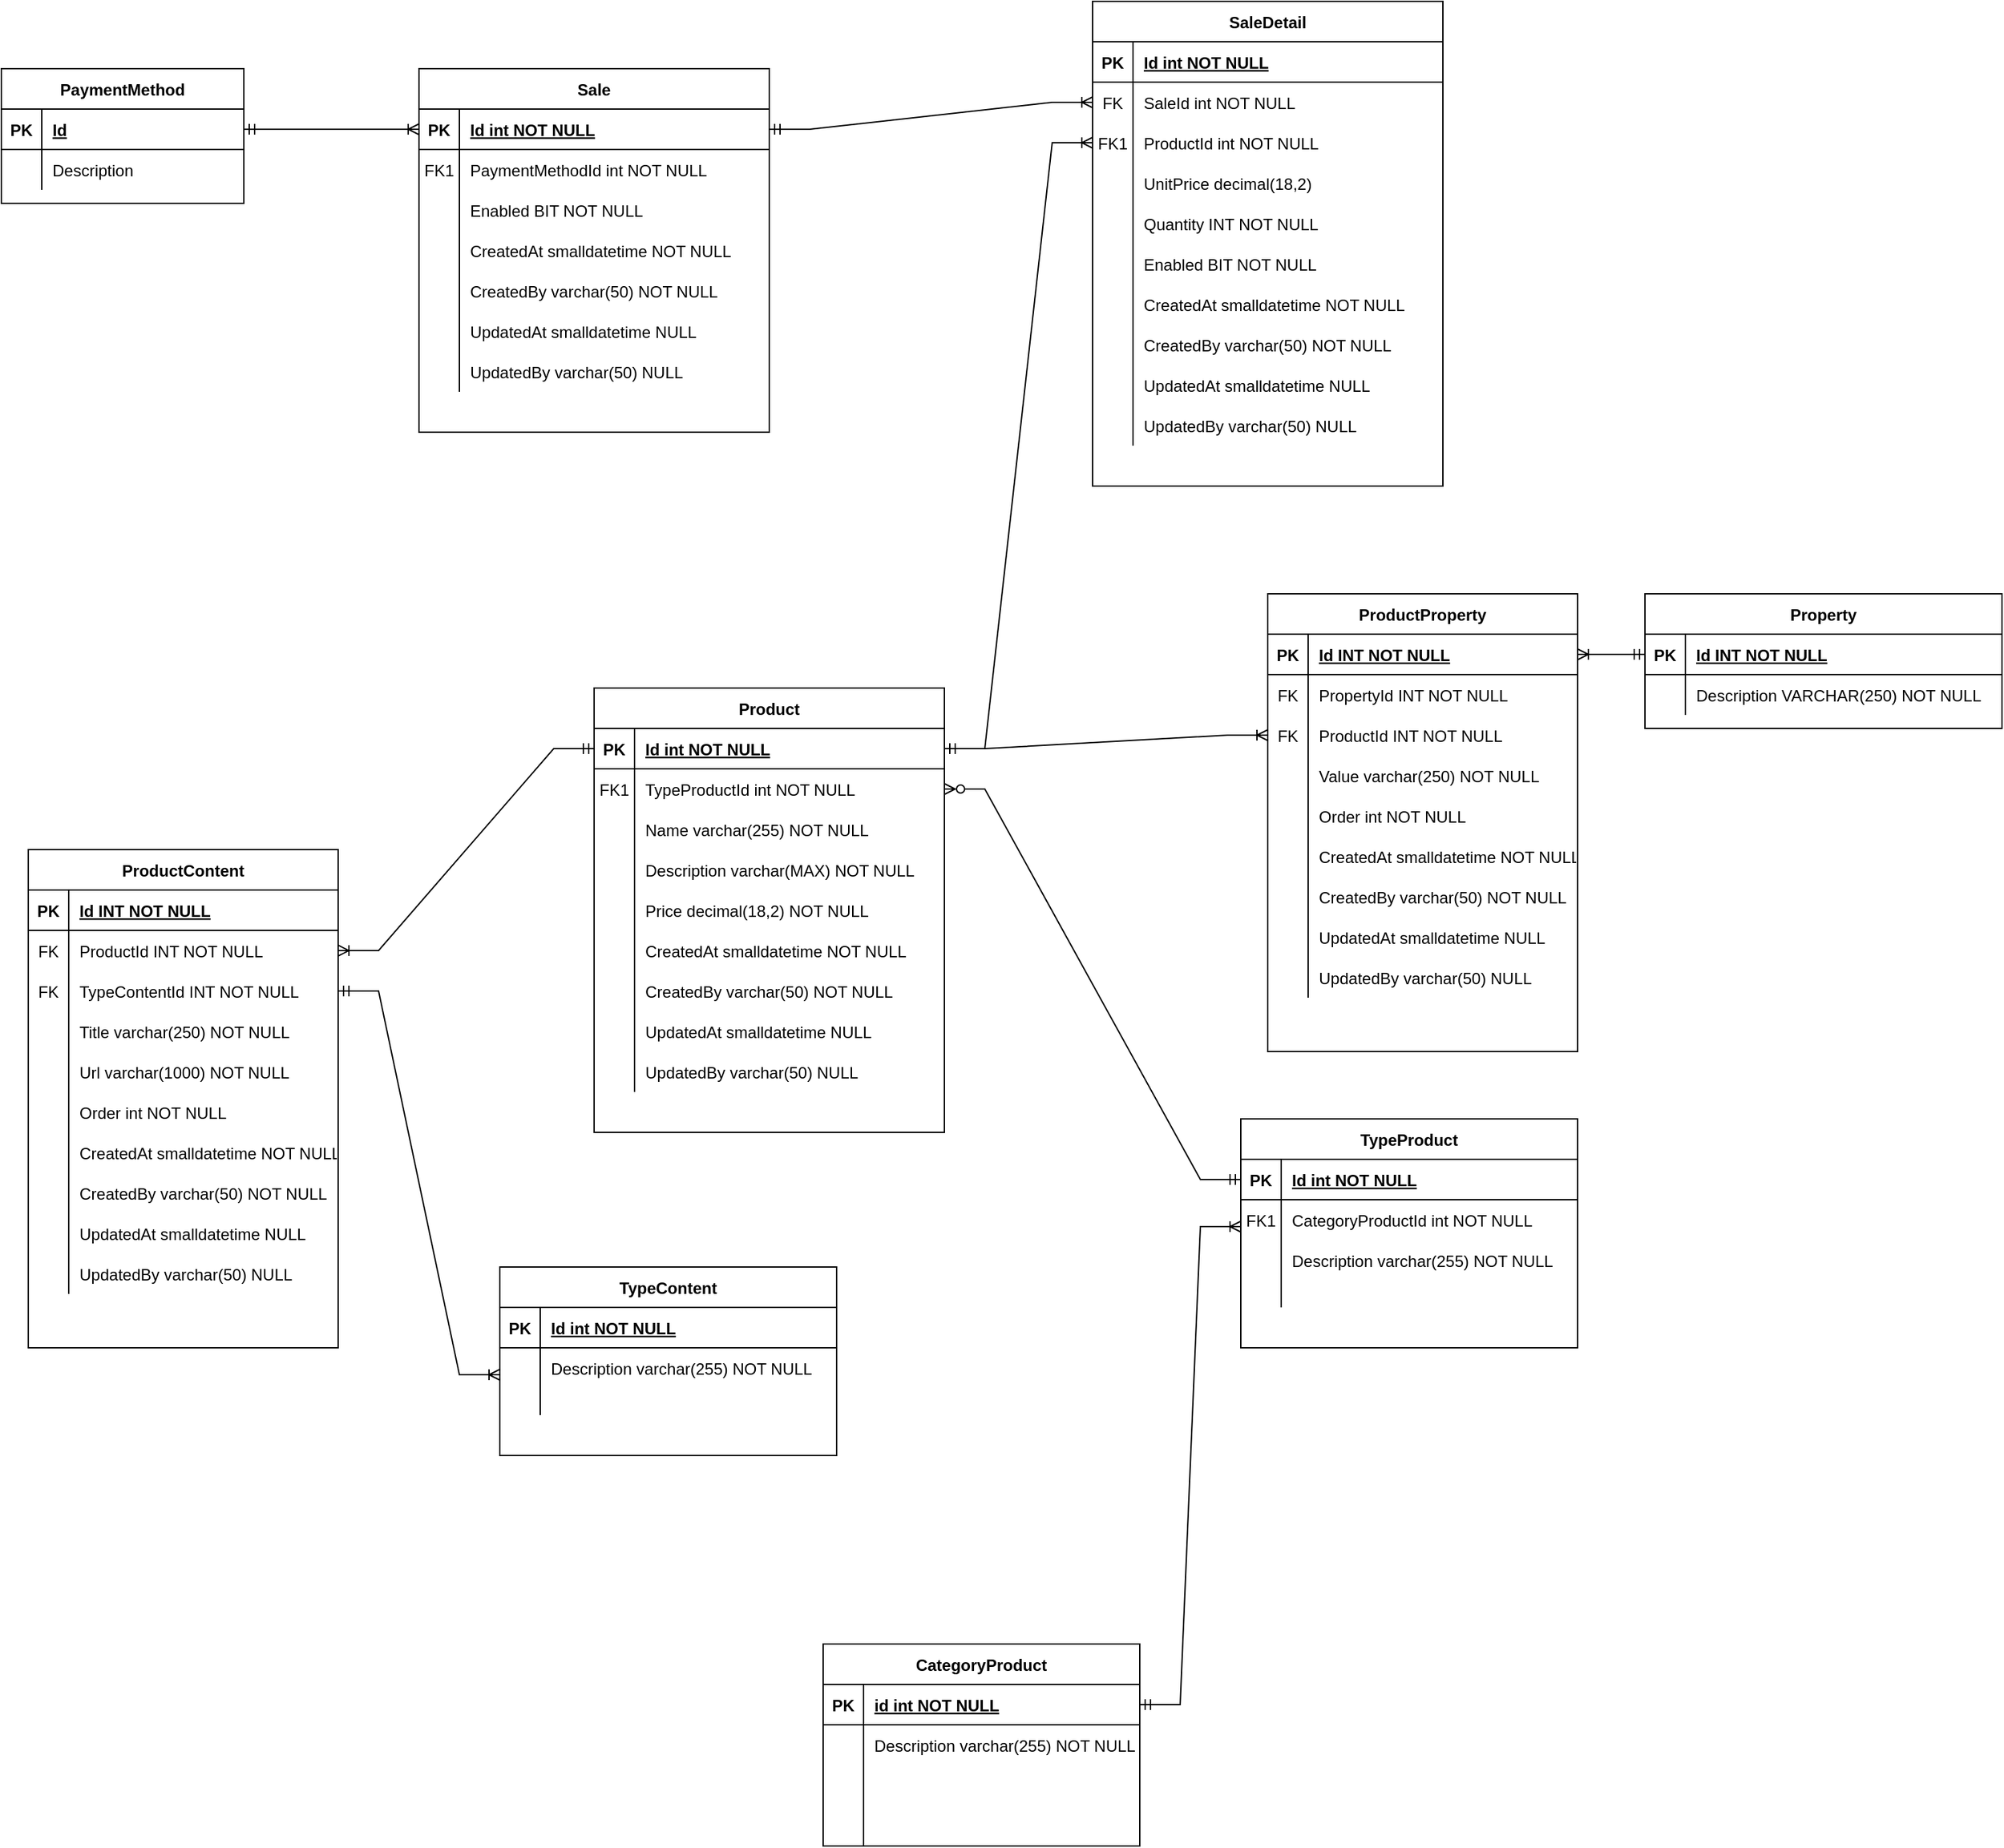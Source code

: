 <mxfile version="17.3.0" type="github">
  <diagram id="R2lEEEUBdFMjLlhIrx00" name="Page-1">
    <mxGraphModel dx="2062" dy="1114" grid="1" gridSize="10" guides="1" tooltips="1" connect="1" arrows="1" fold="1" page="1" pageScale="1" pageWidth="850" pageHeight="1100" math="0" shadow="0" extFonts="Permanent Marker^https://fonts.googleapis.com/css?family=Permanent+Marker">
      <root>
        <mxCell id="0" />
        <mxCell id="1" parent="0" />
        <mxCell id="qAxBSe7kw8cFnIQFnUkl-14" value="" style="edgeStyle=entityRelationEdgeStyle;fontSize=12;html=1;endArrow=ERzeroToMany;startArrow=ERmandOne;rounded=0;" edge="1" parent="1" source="qAxBSe7kw8cFnIQFnUkl-2" target="C-vyLk0tnHw3VtMMgP7b-17">
          <mxGeometry width="100" height="100" relative="1" as="geometry">
            <mxPoint x="160" y="1170" as="sourcePoint" />
            <mxPoint x="460" y="980" as="targetPoint" />
          </mxGeometry>
        </mxCell>
        <mxCell id="qAxBSe7kw8cFnIQFnUkl-32" value="CategoryProduct" style="shape=table;startSize=30;container=1;collapsible=1;childLayout=tableLayout;fixedRows=1;rowLines=0;fontStyle=1;align=center;resizeLast=1;" vertex="1" parent="1">
          <mxGeometry x="730" y="1640" width="235" height="150" as="geometry" />
        </mxCell>
        <mxCell id="qAxBSe7kw8cFnIQFnUkl-33" value="" style="shape=tableRow;horizontal=0;startSize=0;swimlaneHead=0;swimlaneBody=0;fillColor=none;collapsible=0;dropTarget=0;points=[[0,0.5],[1,0.5]];portConstraint=eastwest;top=0;left=0;right=0;bottom=1;" vertex="1" parent="qAxBSe7kw8cFnIQFnUkl-32">
          <mxGeometry y="30" width="235" height="30" as="geometry" />
        </mxCell>
        <mxCell id="qAxBSe7kw8cFnIQFnUkl-34" value="PK" style="shape=partialRectangle;connectable=0;fillColor=none;top=0;left=0;bottom=0;right=0;fontStyle=1;overflow=hidden;" vertex="1" parent="qAxBSe7kw8cFnIQFnUkl-33">
          <mxGeometry width="30" height="30" as="geometry">
            <mxRectangle width="30" height="30" as="alternateBounds" />
          </mxGeometry>
        </mxCell>
        <mxCell id="qAxBSe7kw8cFnIQFnUkl-35" value="id int NOT NULL" style="shape=partialRectangle;connectable=0;fillColor=none;top=0;left=0;bottom=0;right=0;align=left;spacingLeft=6;fontStyle=5;overflow=hidden;" vertex="1" parent="qAxBSe7kw8cFnIQFnUkl-33">
          <mxGeometry x="30" width="205" height="30" as="geometry">
            <mxRectangle width="205" height="30" as="alternateBounds" />
          </mxGeometry>
        </mxCell>
        <mxCell id="qAxBSe7kw8cFnIQFnUkl-36" value="" style="shape=tableRow;horizontal=0;startSize=0;swimlaneHead=0;swimlaneBody=0;fillColor=none;collapsible=0;dropTarget=0;points=[[0,0.5],[1,0.5]];portConstraint=eastwest;top=0;left=0;right=0;bottom=0;" vertex="1" parent="qAxBSe7kw8cFnIQFnUkl-32">
          <mxGeometry y="60" width="235" height="30" as="geometry" />
        </mxCell>
        <mxCell id="qAxBSe7kw8cFnIQFnUkl-37" value="" style="shape=partialRectangle;connectable=0;fillColor=none;top=0;left=0;bottom=0;right=0;editable=1;overflow=hidden;" vertex="1" parent="qAxBSe7kw8cFnIQFnUkl-36">
          <mxGeometry width="30" height="30" as="geometry">
            <mxRectangle width="30" height="30" as="alternateBounds" />
          </mxGeometry>
        </mxCell>
        <mxCell id="qAxBSe7kw8cFnIQFnUkl-38" value="Description varchar(255) NOT NULL" style="shape=partialRectangle;connectable=0;fillColor=none;top=0;left=0;bottom=0;right=0;align=left;spacingLeft=6;overflow=hidden;" vertex="1" parent="qAxBSe7kw8cFnIQFnUkl-36">
          <mxGeometry x="30" width="205" height="30" as="geometry">
            <mxRectangle width="205" height="30" as="alternateBounds" />
          </mxGeometry>
        </mxCell>
        <mxCell id="qAxBSe7kw8cFnIQFnUkl-39" value="" style="shape=tableRow;horizontal=0;startSize=0;swimlaneHead=0;swimlaneBody=0;fillColor=none;collapsible=0;dropTarget=0;points=[[0,0.5],[1,0.5]];portConstraint=eastwest;top=0;left=0;right=0;bottom=0;" vertex="1" parent="qAxBSe7kw8cFnIQFnUkl-32">
          <mxGeometry y="90" width="235" height="30" as="geometry" />
        </mxCell>
        <mxCell id="qAxBSe7kw8cFnIQFnUkl-40" value="" style="shape=partialRectangle;connectable=0;fillColor=none;top=0;left=0;bottom=0;right=0;editable=1;overflow=hidden;" vertex="1" parent="qAxBSe7kw8cFnIQFnUkl-39">
          <mxGeometry width="30" height="30" as="geometry">
            <mxRectangle width="30" height="30" as="alternateBounds" />
          </mxGeometry>
        </mxCell>
        <mxCell id="qAxBSe7kw8cFnIQFnUkl-41" value="" style="shape=partialRectangle;connectable=0;fillColor=none;top=0;left=0;bottom=0;right=0;align=left;spacingLeft=6;overflow=hidden;" vertex="1" parent="qAxBSe7kw8cFnIQFnUkl-39">
          <mxGeometry x="30" width="205" height="30" as="geometry">
            <mxRectangle width="205" height="30" as="alternateBounds" />
          </mxGeometry>
        </mxCell>
        <mxCell id="qAxBSe7kw8cFnIQFnUkl-42" value="" style="shape=tableRow;horizontal=0;startSize=0;swimlaneHead=0;swimlaneBody=0;fillColor=none;collapsible=0;dropTarget=0;points=[[0,0.5],[1,0.5]];portConstraint=eastwest;top=0;left=0;right=0;bottom=0;" vertex="1" parent="qAxBSe7kw8cFnIQFnUkl-32">
          <mxGeometry y="120" width="235" height="30" as="geometry" />
        </mxCell>
        <mxCell id="qAxBSe7kw8cFnIQFnUkl-43" value="" style="shape=partialRectangle;connectable=0;fillColor=none;top=0;left=0;bottom=0;right=0;editable=1;overflow=hidden;" vertex="1" parent="qAxBSe7kw8cFnIQFnUkl-42">
          <mxGeometry width="30" height="30" as="geometry">
            <mxRectangle width="30" height="30" as="alternateBounds" />
          </mxGeometry>
        </mxCell>
        <mxCell id="qAxBSe7kw8cFnIQFnUkl-44" value="" style="shape=partialRectangle;connectable=0;fillColor=none;top=0;left=0;bottom=0;right=0;align=left;spacingLeft=6;overflow=hidden;" vertex="1" parent="qAxBSe7kw8cFnIQFnUkl-42">
          <mxGeometry x="30" width="205" height="30" as="geometry">
            <mxRectangle width="205" height="30" as="alternateBounds" />
          </mxGeometry>
        </mxCell>
        <mxCell id="qAxBSe7kw8cFnIQFnUkl-58" value="" style="group" vertex="1" connectable="0" parent="1">
          <mxGeometry x="560" y="930" width="290" height="350" as="geometry" />
        </mxCell>
        <mxCell id="C-vyLk0tnHw3VtMMgP7b-13" value="Product" style="shape=table;startSize=30;container=1;collapsible=1;childLayout=tableLayout;fixedRows=1;rowLines=0;fontStyle=1;align=center;resizeLast=1;" parent="qAxBSe7kw8cFnIQFnUkl-58" vertex="1">
          <mxGeometry width="260" height="330" as="geometry" />
        </mxCell>
        <mxCell id="C-vyLk0tnHw3VtMMgP7b-14" value="" style="shape=partialRectangle;collapsible=0;dropTarget=0;pointerEvents=0;fillColor=none;points=[[0,0.5],[1,0.5]];portConstraint=eastwest;top=0;left=0;right=0;bottom=1;" parent="C-vyLk0tnHw3VtMMgP7b-13" vertex="1">
          <mxGeometry y="30" width="260" height="30" as="geometry" />
        </mxCell>
        <mxCell id="C-vyLk0tnHw3VtMMgP7b-15" value="PK" style="shape=partialRectangle;overflow=hidden;connectable=0;fillColor=none;top=0;left=0;bottom=0;right=0;fontStyle=1;" parent="C-vyLk0tnHw3VtMMgP7b-14" vertex="1">
          <mxGeometry width="30" height="30" as="geometry">
            <mxRectangle width="30" height="30" as="alternateBounds" />
          </mxGeometry>
        </mxCell>
        <mxCell id="C-vyLk0tnHw3VtMMgP7b-16" value="Id int NOT NULL " style="shape=partialRectangle;overflow=hidden;connectable=0;fillColor=none;top=0;left=0;bottom=0;right=0;align=left;spacingLeft=6;fontStyle=5;" parent="C-vyLk0tnHw3VtMMgP7b-14" vertex="1">
          <mxGeometry x="30" width="230" height="30" as="geometry">
            <mxRectangle width="230" height="30" as="alternateBounds" />
          </mxGeometry>
        </mxCell>
        <mxCell id="C-vyLk0tnHw3VtMMgP7b-17" value="" style="shape=partialRectangle;collapsible=0;dropTarget=0;pointerEvents=0;fillColor=none;points=[[0,0.5],[1,0.5]];portConstraint=eastwest;top=0;left=0;right=0;bottom=0;" parent="C-vyLk0tnHw3VtMMgP7b-13" vertex="1">
          <mxGeometry y="60" width="260" height="30" as="geometry" />
        </mxCell>
        <mxCell id="C-vyLk0tnHw3VtMMgP7b-18" value="FK1" style="shape=partialRectangle;overflow=hidden;connectable=0;fillColor=none;top=0;left=0;bottom=0;right=0;" parent="C-vyLk0tnHw3VtMMgP7b-17" vertex="1">
          <mxGeometry width="30" height="30" as="geometry">
            <mxRectangle width="30" height="30" as="alternateBounds" />
          </mxGeometry>
        </mxCell>
        <mxCell id="C-vyLk0tnHw3VtMMgP7b-19" value="TypeProductId int NOT NULL" style="shape=partialRectangle;overflow=hidden;connectable=0;fillColor=none;top=0;left=0;bottom=0;right=0;align=left;spacingLeft=6;" parent="C-vyLk0tnHw3VtMMgP7b-17" vertex="1">
          <mxGeometry x="30" width="230" height="30" as="geometry">
            <mxRectangle width="230" height="30" as="alternateBounds" />
          </mxGeometry>
        </mxCell>
        <mxCell id="C-vyLk0tnHw3VtMMgP7b-20" value="" style="shape=partialRectangle;collapsible=0;dropTarget=0;pointerEvents=0;fillColor=none;points=[[0,0.5],[1,0.5]];portConstraint=eastwest;top=0;left=0;right=0;bottom=0;" parent="C-vyLk0tnHw3VtMMgP7b-13" vertex="1">
          <mxGeometry y="90" width="260" height="30" as="geometry" />
        </mxCell>
        <mxCell id="C-vyLk0tnHw3VtMMgP7b-21" value="" style="shape=partialRectangle;overflow=hidden;connectable=0;fillColor=none;top=0;left=0;bottom=0;right=0;" parent="C-vyLk0tnHw3VtMMgP7b-20" vertex="1">
          <mxGeometry width="30" height="30" as="geometry">
            <mxRectangle width="30" height="30" as="alternateBounds" />
          </mxGeometry>
        </mxCell>
        <mxCell id="C-vyLk0tnHw3VtMMgP7b-22" value="Name varchar(255) NOT NULL" style="shape=partialRectangle;overflow=hidden;connectable=0;fillColor=none;top=0;left=0;bottom=0;right=0;align=left;spacingLeft=6;" parent="C-vyLk0tnHw3VtMMgP7b-20" vertex="1">
          <mxGeometry x="30" width="230" height="30" as="geometry">
            <mxRectangle width="230" height="30" as="alternateBounds" />
          </mxGeometry>
        </mxCell>
        <mxCell id="qAxBSe7kw8cFnIQFnUkl-189" value="" style="shape=tableRow;horizontal=0;startSize=0;swimlaneHead=0;swimlaneBody=0;fillColor=none;collapsible=0;dropTarget=0;points=[[0,0.5],[1,0.5]];portConstraint=eastwest;top=0;left=0;right=0;bottom=0;" vertex="1" parent="C-vyLk0tnHw3VtMMgP7b-13">
          <mxGeometry y="120" width="260" height="30" as="geometry" />
        </mxCell>
        <mxCell id="qAxBSe7kw8cFnIQFnUkl-190" value="" style="shape=partialRectangle;connectable=0;fillColor=none;top=0;left=0;bottom=0;right=0;editable=1;overflow=hidden;" vertex="1" parent="qAxBSe7kw8cFnIQFnUkl-189">
          <mxGeometry width="30" height="30" as="geometry">
            <mxRectangle width="30" height="30" as="alternateBounds" />
          </mxGeometry>
        </mxCell>
        <mxCell id="qAxBSe7kw8cFnIQFnUkl-191" value="Description varchar(MAX) NOT NULL" style="shape=partialRectangle;connectable=0;fillColor=none;top=0;left=0;bottom=0;right=0;align=left;spacingLeft=6;overflow=hidden;" vertex="1" parent="qAxBSe7kw8cFnIQFnUkl-189">
          <mxGeometry x="30" width="230" height="30" as="geometry">
            <mxRectangle width="230" height="30" as="alternateBounds" />
          </mxGeometry>
        </mxCell>
        <mxCell id="qAxBSe7kw8cFnIQFnUkl-98" value="" style="shape=tableRow;horizontal=0;startSize=0;swimlaneHead=0;swimlaneBody=0;fillColor=none;collapsible=0;dropTarget=0;points=[[0,0.5],[1,0.5]];portConstraint=eastwest;top=0;left=0;right=0;bottom=0;" vertex="1" parent="C-vyLk0tnHw3VtMMgP7b-13">
          <mxGeometry y="150" width="260" height="30" as="geometry" />
        </mxCell>
        <mxCell id="qAxBSe7kw8cFnIQFnUkl-99" value="" style="shape=partialRectangle;connectable=0;fillColor=none;top=0;left=0;bottom=0;right=0;editable=1;overflow=hidden;" vertex="1" parent="qAxBSe7kw8cFnIQFnUkl-98">
          <mxGeometry width="30" height="30" as="geometry">
            <mxRectangle width="30" height="30" as="alternateBounds" />
          </mxGeometry>
        </mxCell>
        <mxCell id="qAxBSe7kw8cFnIQFnUkl-100" value="Price decimal(18,2) NOT NULL" style="shape=partialRectangle;connectable=0;fillColor=none;top=0;left=0;bottom=0;right=0;align=left;spacingLeft=6;overflow=hidden;" vertex="1" parent="qAxBSe7kw8cFnIQFnUkl-98">
          <mxGeometry x="30" width="230" height="30" as="geometry">
            <mxRectangle width="230" height="30" as="alternateBounds" />
          </mxGeometry>
        </mxCell>
        <mxCell id="qAxBSe7kw8cFnIQFnUkl-101" value="" style="shape=tableRow;horizontal=0;startSize=0;swimlaneHead=0;swimlaneBody=0;fillColor=none;collapsible=0;dropTarget=0;points=[[0,0.5],[1,0.5]];portConstraint=eastwest;top=0;left=0;right=0;bottom=0;" vertex="1" parent="C-vyLk0tnHw3VtMMgP7b-13">
          <mxGeometry y="180" width="260" height="30" as="geometry" />
        </mxCell>
        <mxCell id="qAxBSe7kw8cFnIQFnUkl-102" value="" style="shape=partialRectangle;connectable=0;fillColor=none;top=0;left=0;bottom=0;right=0;editable=1;overflow=hidden;" vertex="1" parent="qAxBSe7kw8cFnIQFnUkl-101">
          <mxGeometry width="30" height="30" as="geometry">
            <mxRectangle width="30" height="30" as="alternateBounds" />
          </mxGeometry>
        </mxCell>
        <mxCell id="qAxBSe7kw8cFnIQFnUkl-103" value="CreatedAt smalldatetime NOT NULL" style="shape=partialRectangle;connectable=0;fillColor=none;top=0;left=0;bottom=0;right=0;align=left;spacingLeft=6;overflow=hidden;" vertex="1" parent="qAxBSe7kw8cFnIQFnUkl-101">
          <mxGeometry x="30" width="230" height="30" as="geometry">
            <mxRectangle width="230" height="30" as="alternateBounds" />
          </mxGeometry>
        </mxCell>
        <mxCell id="qAxBSe7kw8cFnIQFnUkl-109" value="" style="shape=tableRow;horizontal=0;startSize=0;swimlaneHead=0;swimlaneBody=0;fillColor=none;collapsible=0;dropTarget=0;points=[[0,0.5],[1,0.5]];portConstraint=eastwest;top=0;left=0;right=0;bottom=0;" vertex="1" parent="C-vyLk0tnHw3VtMMgP7b-13">
          <mxGeometry y="210" width="260" height="30" as="geometry" />
        </mxCell>
        <mxCell id="qAxBSe7kw8cFnIQFnUkl-110" value="" style="shape=partialRectangle;connectable=0;fillColor=none;top=0;left=0;bottom=0;right=0;editable=1;overflow=hidden;" vertex="1" parent="qAxBSe7kw8cFnIQFnUkl-109">
          <mxGeometry width="30" height="30" as="geometry">
            <mxRectangle width="30" height="30" as="alternateBounds" />
          </mxGeometry>
        </mxCell>
        <mxCell id="qAxBSe7kw8cFnIQFnUkl-111" value="CreatedBy varchar(50) NOT NULL" style="shape=partialRectangle;connectable=0;fillColor=none;top=0;left=0;bottom=0;right=0;align=left;spacingLeft=6;overflow=hidden;" vertex="1" parent="qAxBSe7kw8cFnIQFnUkl-109">
          <mxGeometry x="30" width="230" height="30" as="geometry">
            <mxRectangle width="230" height="30" as="alternateBounds" />
          </mxGeometry>
        </mxCell>
        <mxCell id="qAxBSe7kw8cFnIQFnUkl-134" value="" style="shape=tableRow;horizontal=0;startSize=0;swimlaneHead=0;swimlaneBody=0;fillColor=none;collapsible=0;dropTarget=0;points=[[0,0.5],[1,0.5]];portConstraint=eastwest;top=0;left=0;right=0;bottom=0;" vertex="1" parent="C-vyLk0tnHw3VtMMgP7b-13">
          <mxGeometry y="240" width="260" height="30" as="geometry" />
        </mxCell>
        <mxCell id="qAxBSe7kw8cFnIQFnUkl-135" value="" style="shape=partialRectangle;connectable=0;fillColor=none;top=0;left=0;bottom=0;right=0;editable=1;overflow=hidden;" vertex="1" parent="qAxBSe7kw8cFnIQFnUkl-134">
          <mxGeometry width="30" height="30" as="geometry">
            <mxRectangle width="30" height="30" as="alternateBounds" />
          </mxGeometry>
        </mxCell>
        <mxCell id="qAxBSe7kw8cFnIQFnUkl-136" value="UpdatedAt smalldatetime NULL" style="shape=partialRectangle;connectable=0;fillColor=none;top=0;left=0;bottom=0;right=0;align=left;spacingLeft=6;overflow=hidden;" vertex="1" parent="qAxBSe7kw8cFnIQFnUkl-134">
          <mxGeometry x="30" width="230" height="30" as="geometry">
            <mxRectangle width="230" height="30" as="alternateBounds" />
          </mxGeometry>
        </mxCell>
        <mxCell id="qAxBSe7kw8cFnIQFnUkl-137" value="" style="shape=tableRow;horizontal=0;startSize=0;swimlaneHead=0;swimlaneBody=0;fillColor=none;collapsible=0;dropTarget=0;points=[[0,0.5],[1,0.5]];portConstraint=eastwest;top=0;left=0;right=0;bottom=0;" vertex="1" parent="C-vyLk0tnHw3VtMMgP7b-13">
          <mxGeometry y="270" width="260" height="30" as="geometry" />
        </mxCell>
        <mxCell id="qAxBSe7kw8cFnIQFnUkl-138" value="" style="shape=partialRectangle;connectable=0;fillColor=none;top=0;left=0;bottom=0;right=0;editable=1;overflow=hidden;" vertex="1" parent="qAxBSe7kw8cFnIQFnUkl-137">
          <mxGeometry width="30" height="30" as="geometry">
            <mxRectangle width="30" height="30" as="alternateBounds" />
          </mxGeometry>
        </mxCell>
        <mxCell id="qAxBSe7kw8cFnIQFnUkl-139" value="UpdatedBy varchar(50) NULL" style="shape=partialRectangle;connectable=0;fillColor=none;top=0;left=0;bottom=0;right=0;align=left;spacingLeft=6;overflow=hidden;" vertex="1" parent="qAxBSe7kw8cFnIQFnUkl-137">
          <mxGeometry x="30" width="230" height="30" as="geometry">
            <mxRectangle width="230" height="30" as="alternateBounds" />
          </mxGeometry>
        </mxCell>
        <mxCell id="qAxBSe7kw8cFnIQFnUkl-46" value="" style="shape=partialRectangle;collapsible=0;dropTarget=0;pointerEvents=0;fillColor=none;points=[[0,0.5],[1,0.5]];portConstraint=eastwest;top=0;left=0;right=0;bottom=0;" vertex="1" parent="qAxBSe7kw8cFnIQFnUkl-58">
          <mxGeometry y="113.077" width="250" height="12.115" as="geometry" />
        </mxCell>
        <mxCell id="qAxBSe7kw8cFnIQFnUkl-47" value="" style="shape=partialRectangle;overflow=hidden;connectable=0;fillColor=none;top=0;left=0;bottom=0;right=0;" vertex="1" parent="qAxBSe7kw8cFnIQFnUkl-46">
          <mxGeometry width="30" height="12.115" as="geometry">
            <mxRectangle width="30" height="30" as="alternateBounds" />
          </mxGeometry>
        </mxCell>
        <mxCell id="qAxBSe7kw8cFnIQFnUkl-55" value="" style="shape=partialRectangle;collapsible=0;dropTarget=0;pointerEvents=0;fillColor=none;points=[[0,0.5],[1,0.5]];portConstraint=eastwest;top=0;left=0;right=0;bottom=0;" vertex="1" parent="qAxBSe7kw8cFnIQFnUkl-58">
          <mxGeometry y="76.731" width="250" height="12.115" as="geometry" />
        </mxCell>
        <mxCell id="qAxBSe7kw8cFnIQFnUkl-56" value="" style="shape=partialRectangle;overflow=hidden;connectable=0;fillColor=none;top=0;left=0;bottom=0;right=0;" vertex="1" parent="qAxBSe7kw8cFnIQFnUkl-55">
          <mxGeometry width="30" height="12.115" as="geometry">
            <mxRectangle width="30" height="30" as="alternateBounds" />
          </mxGeometry>
        </mxCell>
        <mxCell id="qAxBSe7kw8cFnIQFnUkl-17" value="" style="shape=partialRectangle;collapsible=0;dropTarget=0;pointerEvents=0;fillColor=none;points=[[0,0.5],[1,0.5]];portConstraint=eastwest;top=0;left=0;right=0;bottom=0;" vertex="1" parent="qAxBSe7kw8cFnIQFnUkl-58">
          <mxGeometry y="64.615" width="250" height="12.115" as="geometry" />
        </mxCell>
        <mxCell id="qAxBSe7kw8cFnIQFnUkl-18" value="" style="shape=partialRectangle;overflow=hidden;connectable=0;fillColor=none;top=0;left=0;bottom=0;right=0;" vertex="1" parent="qAxBSe7kw8cFnIQFnUkl-17">
          <mxGeometry width="30" height="12.115" as="geometry">
            <mxRectangle width="30" height="30" as="alternateBounds" />
          </mxGeometry>
        </mxCell>
        <mxCell id="qAxBSe7kw8cFnIQFnUkl-60" value="" style="group" vertex="1" connectable="0" parent="1">
          <mxGeometry x="1040" y="1250" width="280" height="170" as="geometry" />
        </mxCell>
        <mxCell id="qAxBSe7kw8cFnIQFnUkl-1" value="TypeProduct" style="shape=table;startSize=30;container=1;collapsible=1;childLayout=tableLayout;fixedRows=1;rowLines=0;fontStyle=1;align=center;resizeLast=1;" vertex="1" parent="qAxBSe7kw8cFnIQFnUkl-60">
          <mxGeometry width="250" height="170" as="geometry" />
        </mxCell>
        <mxCell id="qAxBSe7kw8cFnIQFnUkl-2" value="" style="shape=tableRow;horizontal=0;startSize=0;swimlaneHead=0;swimlaneBody=0;fillColor=none;collapsible=0;dropTarget=0;points=[[0,0.5],[1,0.5]];portConstraint=eastwest;top=0;left=0;right=0;bottom=1;" vertex="1" parent="qAxBSe7kw8cFnIQFnUkl-1">
          <mxGeometry y="30" width="250" height="30" as="geometry" />
        </mxCell>
        <mxCell id="qAxBSe7kw8cFnIQFnUkl-3" value="PK" style="shape=partialRectangle;connectable=0;fillColor=none;top=0;left=0;bottom=0;right=0;fontStyle=1;overflow=hidden;" vertex="1" parent="qAxBSe7kw8cFnIQFnUkl-2">
          <mxGeometry width="30" height="30" as="geometry">
            <mxRectangle width="30" height="30" as="alternateBounds" />
          </mxGeometry>
        </mxCell>
        <mxCell id="qAxBSe7kw8cFnIQFnUkl-4" value="Id int NOT NULL" style="shape=partialRectangle;connectable=0;fillColor=none;top=0;left=0;bottom=0;right=0;align=left;spacingLeft=6;fontStyle=5;overflow=hidden;" vertex="1" parent="qAxBSe7kw8cFnIQFnUkl-2">
          <mxGeometry x="30" width="220" height="30" as="geometry">
            <mxRectangle width="220" height="30" as="alternateBounds" />
          </mxGeometry>
        </mxCell>
        <mxCell id="qAxBSe7kw8cFnIQFnUkl-8" value="" style="shape=tableRow;horizontal=0;startSize=0;swimlaneHead=0;swimlaneBody=0;fillColor=none;collapsible=0;dropTarget=0;points=[[0,0.5],[1,0.5]];portConstraint=eastwest;top=0;left=0;right=0;bottom=0;" vertex="1" parent="qAxBSe7kw8cFnIQFnUkl-1">
          <mxGeometry y="60" width="250" height="30" as="geometry" />
        </mxCell>
        <mxCell id="qAxBSe7kw8cFnIQFnUkl-9" value="" style="shape=partialRectangle;connectable=0;fillColor=none;top=0;left=0;bottom=0;right=0;editable=1;overflow=hidden;" vertex="1" parent="qAxBSe7kw8cFnIQFnUkl-8">
          <mxGeometry width="30" height="30" as="geometry">
            <mxRectangle width="30" height="30" as="alternateBounds" />
          </mxGeometry>
        </mxCell>
        <mxCell id="qAxBSe7kw8cFnIQFnUkl-10" value="" style="shape=partialRectangle;connectable=0;fillColor=none;top=0;left=0;bottom=0;right=0;align=left;spacingLeft=6;overflow=hidden;" vertex="1" parent="qAxBSe7kw8cFnIQFnUkl-8">
          <mxGeometry x="30" width="220" height="30" as="geometry">
            <mxRectangle width="220" height="30" as="alternateBounds" />
          </mxGeometry>
        </mxCell>
        <mxCell id="qAxBSe7kw8cFnIQFnUkl-5" value="" style="shape=tableRow;horizontal=0;startSize=0;swimlaneHead=0;swimlaneBody=0;fillColor=none;collapsible=0;dropTarget=0;points=[[0,0.5],[1,0.5]];portConstraint=eastwest;top=0;left=0;right=0;bottom=0;" vertex="1" parent="qAxBSe7kw8cFnIQFnUkl-1">
          <mxGeometry y="90" width="250" height="30" as="geometry" />
        </mxCell>
        <mxCell id="qAxBSe7kw8cFnIQFnUkl-6" value="" style="shape=partialRectangle;connectable=0;fillColor=none;top=0;left=0;bottom=0;right=0;editable=1;overflow=hidden;" vertex="1" parent="qAxBSe7kw8cFnIQFnUkl-5">
          <mxGeometry width="30" height="30" as="geometry">
            <mxRectangle width="30" height="30" as="alternateBounds" />
          </mxGeometry>
        </mxCell>
        <mxCell id="qAxBSe7kw8cFnIQFnUkl-7" value="Description varchar(255) NOT NULL" style="shape=partialRectangle;connectable=0;fillColor=none;top=0;left=0;bottom=0;right=0;align=left;spacingLeft=6;overflow=hidden;" vertex="1" parent="qAxBSe7kw8cFnIQFnUkl-5">
          <mxGeometry x="30" width="220" height="30" as="geometry">
            <mxRectangle width="220" height="30" as="alternateBounds" />
          </mxGeometry>
        </mxCell>
        <mxCell id="qAxBSe7kw8cFnIQFnUkl-11" value="" style="shape=tableRow;horizontal=0;startSize=0;swimlaneHead=0;swimlaneBody=0;fillColor=none;collapsible=0;dropTarget=0;points=[[0,0.5],[1,0.5]];portConstraint=eastwest;top=0;left=0;right=0;bottom=0;" vertex="1" parent="qAxBSe7kw8cFnIQFnUkl-1">
          <mxGeometry y="120" width="250" height="20" as="geometry" />
        </mxCell>
        <mxCell id="qAxBSe7kw8cFnIQFnUkl-12" value="" style="shape=partialRectangle;connectable=0;fillColor=none;top=0;left=0;bottom=0;right=0;editable=1;overflow=hidden;" vertex="1" parent="qAxBSe7kw8cFnIQFnUkl-11">
          <mxGeometry width="30" height="20" as="geometry">
            <mxRectangle width="30" height="20" as="alternateBounds" />
          </mxGeometry>
        </mxCell>
        <mxCell id="qAxBSe7kw8cFnIQFnUkl-13" value="" style="shape=partialRectangle;connectable=0;fillColor=none;top=0;left=0;bottom=0;right=0;align=left;spacingLeft=6;overflow=hidden;" vertex="1" parent="qAxBSe7kw8cFnIQFnUkl-11">
          <mxGeometry x="30" width="220" height="20" as="geometry">
            <mxRectangle width="220" height="20" as="alternateBounds" />
          </mxGeometry>
        </mxCell>
        <mxCell id="qAxBSe7kw8cFnIQFnUkl-45" value="CategoryProductId int NOT NULL" style="shape=partialRectangle;overflow=hidden;connectable=0;fillColor=none;top=0;left=0;bottom=0;right=0;align=left;spacingLeft=6;" vertex="1" parent="qAxBSe7kw8cFnIQFnUkl-60">
          <mxGeometry x="30" y="60" width="250" height="30" as="geometry">
            <mxRectangle width="250" height="30" as="alternateBounds" />
          </mxGeometry>
        </mxCell>
        <mxCell id="qAxBSe7kw8cFnIQFnUkl-59" value="FK1" style="shape=partialRectangle;overflow=hidden;connectable=0;fillColor=none;top=0;left=0;bottom=0;right=0;" vertex="1" parent="qAxBSe7kw8cFnIQFnUkl-60">
          <mxGeometry y="60" width="30" height="30" as="geometry">
            <mxRectangle width="30" height="30" as="alternateBounds" />
          </mxGeometry>
        </mxCell>
        <mxCell id="qAxBSe7kw8cFnIQFnUkl-61" value="" style="edgeStyle=entityRelationEdgeStyle;fontSize=12;html=1;endArrow=ERoneToMany;startArrow=ERmandOne;rounded=0;exitX=1;exitY=0.5;exitDx=0;exitDy=0;" edge="1" parent="qAxBSe7kw8cFnIQFnUkl-60" source="qAxBSe7kw8cFnIQFnUkl-33">
          <mxGeometry width="100" height="100" relative="1" as="geometry">
            <mxPoint x="110" y="320" as="sourcePoint" />
            <mxPoint y="80" as="targetPoint" />
          </mxGeometry>
        </mxCell>
        <mxCell id="qAxBSe7kw8cFnIQFnUkl-63" value="ProductContent" style="shape=table;startSize=30;container=1;collapsible=1;childLayout=tableLayout;fixedRows=1;rowLines=0;fontStyle=1;align=center;resizeLast=1;" vertex="1" parent="1">
          <mxGeometry x="140" y="1050" width="230" height="370" as="geometry">
            <mxRectangle x="180" y="710" width="110" height="30" as="alternateBounds" />
          </mxGeometry>
        </mxCell>
        <mxCell id="qAxBSe7kw8cFnIQFnUkl-64" value="" style="shape=tableRow;horizontal=0;startSize=0;swimlaneHead=0;swimlaneBody=0;fillColor=none;collapsible=0;dropTarget=0;points=[[0,0.5],[1,0.5]];portConstraint=eastwest;top=0;left=0;right=0;bottom=1;" vertex="1" parent="qAxBSe7kw8cFnIQFnUkl-63">
          <mxGeometry y="30" width="230" height="30" as="geometry" />
        </mxCell>
        <mxCell id="qAxBSe7kw8cFnIQFnUkl-65" value="PK" style="shape=partialRectangle;connectable=0;fillColor=none;top=0;left=0;bottom=0;right=0;fontStyle=1;overflow=hidden;" vertex="1" parent="qAxBSe7kw8cFnIQFnUkl-64">
          <mxGeometry width="30" height="30" as="geometry">
            <mxRectangle width="30" height="30" as="alternateBounds" />
          </mxGeometry>
        </mxCell>
        <mxCell id="qAxBSe7kw8cFnIQFnUkl-66" value="Id INT NOT NULL" style="shape=partialRectangle;connectable=0;fillColor=none;top=0;left=0;bottom=0;right=0;align=left;spacingLeft=6;fontStyle=5;overflow=hidden;" vertex="1" parent="qAxBSe7kw8cFnIQFnUkl-64">
          <mxGeometry x="30" width="200" height="30" as="geometry">
            <mxRectangle width="200" height="30" as="alternateBounds" />
          </mxGeometry>
        </mxCell>
        <mxCell id="qAxBSe7kw8cFnIQFnUkl-80" value="" style="shape=tableRow;horizontal=0;startSize=0;swimlaneHead=0;swimlaneBody=0;fillColor=none;collapsible=0;dropTarget=0;points=[[0,0.5],[1,0.5]];portConstraint=eastwest;top=0;left=0;right=0;bottom=0;" vertex="1" parent="qAxBSe7kw8cFnIQFnUkl-63">
          <mxGeometry y="60" width="230" height="30" as="geometry" />
        </mxCell>
        <mxCell id="qAxBSe7kw8cFnIQFnUkl-81" value="FK" style="shape=partialRectangle;connectable=0;fillColor=none;top=0;left=0;bottom=0;right=0;fontStyle=0;overflow=hidden;" vertex="1" parent="qAxBSe7kw8cFnIQFnUkl-80">
          <mxGeometry width="30" height="30" as="geometry">
            <mxRectangle width="30" height="30" as="alternateBounds" />
          </mxGeometry>
        </mxCell>
        <mxCell id="qAxBSe7kw8cFnIQFnUkl-82" value="ProductId INT NOT NULL" style="shape=partialRectangle;connectable=0;fillColor=none;top=0;left=0;bottom=0;right=0;align=left;spacingLeft=6;fontStyle=0;overflow=hidden;" vertex="1" parent="qAxBSe7kw8cFnIQFnUkl-80">
          <mxGeometry x="30" width="200" height="30" as="geometry">
            <mxRectangle width="200" height="30" as="alternateBounds" />
          </mxGeometry>
        </mxCell>
        <mxCell id="qAxBSe7kw8cFnIQFnUkl-192" value="" style="shape=tableRow;horizontal=0;startSize=0;swimlaneHead=0;swimlaneBody=0;fillColor=none;collapsible=0;dropTarget=0;points=[[0,0.5],[1,0.5]];portConstraint=eastwest;top=0;left=0;right=0;bottom=0;" vertex="1" parent="qAxBSe7kw8cFnIQFnUkl-63">
          <mxGeometry y="90" width="230" height="30" as="geometry" />
        </mxCell>
        <mxCell id="qAxBSe7kw8cFnIQFnUkl-193" value="FK" style="shape=partialRectangle;connectable=0;fillColor=none;top=0;left=0;bottom=0;right=0;editable=1;overflow=hidden;" vertex="1" parent="qAxBSe7kw8cFnIQFnUkl-192">
          <mxGeometry width="30" height="30" as="geometry">
            <mxRectangle width="30" height="30" as="alternateBounds" />
          </mxGeometry>
        </mxCell>
        <mxCell id="qAxBSe7kw8cFnIQFnUkl-194" value="TypeContentId INT NOT NULL" style="shape=partialRectangle;connectable=0;fillColor=none;top=0;left=0;bottom=0;right=0;align=left;spacingLeft=6;overflow=hidden;" vertex="1" parent="qAxBSe7kw8cFnIQFnUkl-192">
          <mxGeometry x="30" width="200" height="30" as="geometry">
            <mxRectangle width="200" height="30" as="alternateBounds" />
          </mxGeometry>
        </mxCell>
        <mxCell id="qAxBSe7kw8cFnIQFnUkl-67" value="" style="shape=tableRow;horizontal=0;startSize=0;swimlaneHead=0;swimlaneBody=0;fillColor=none;collapsible=0;dropTarget=0;points=[[0,0.5],[1,0.5]];portConstraint=eastwest;top=0;left=0;right=0;bottom=0;" vertex="1" parent="qAxBSe7kw8cFnIQFnUkl-63">
          <mxGeometry y="120" width="230" height="30" as="geometry" />
        </mxCell>
        <mxCell id="qAxBSe7kw8cFnIQFnUkl-68" value="" style="shape=partialRectangle;connectable=0;fillColor=none;top=0;left=0;bottom=0;right=0;editable=1;overflow=hidden;" vertex="1" parent="qAxBSe7kw8cFnIQFnUkl-67">
          <mxGeometry width="30" height="30" as="geometry">
            <mxRectangle width="30" height="30" as="alternateBounds" />
          </mxGeometry>
        </mxCell>
        <mxCell id="qAxBSe7kw8cFnIQFnUkl-69" value="Title varchar(250) NOT NULL" style="shape=partialRectangle;connectable=0;fillColor=none;top=0;left=0;bottom=0;right=0;align=left;spacingLeft=6;overflow=hidden;" vertex="1" parent="qAxBSe7kw8cFnIQFnUkl-67">
          <mxGeometry x="30" width="200" height="30" as="geometry">
            <mxRectangle width="200" height="30" as="alternateBounds" />
          </mxGeometry>
        </mxCell>
        <mxCell id="qAxBSe7kw8cFnIQFnUkl-70" value="" style="shape=tableRow;horizontal=0;startSize=0;swimlaneHead=0;swimlaneBody=0;fillColor=none;collapsible=0;dropTarget=0;points=[[0,0.5],[1,0.5]];portConstraint=eastwest;top=0;left=0;right=0;bottom=0;" vertex="1" parent="qAxBSe7kw8cFnIQFnUkl-63">
          <mxGeometry y="150" width="230" height="30" as="geometry" />
        </mxCell>
        <mxCell id="qAxBSe7kw8cFnIQFnUkl-71" value="" style="shape=partialRectangle;connectable=0;fillColor=none;top=0;left=0;bottom=0;right=0;editable=1;overflow=hidden;" vertex="1" parent="qAxBSe7kw8cFnIQFnUkl-70">
          <mxGeometry width="30" height="30" as="geometry">
            <mxRectangle width="30" height="30" as="alternateBounds" />
          </mxGeometry>
        </mxCell>
        <mxCell id="qAxBSe7kw8cFnIQFnUkl-72" value="Url varchar(1000) NOT NULL" style="shape=partialRectangle;connectable=0;fillColor=none;top=0;left=0;bottom=0;right=0;align=left;spacingLeft=6;overflow=hidden;" vertex="1" parent="qAxBSe7kw8cFnIQFnUkl-70">
          <mxGeometry x="30" width="200" height="30" as="geometry">
            <mxRectangle width="200" height="30" as="alternateBounds" />
          </mxGeometry>
        </mxCell>
        <mxCell id="qAxBSe7kw8cFnIQFnUkl-73" value="" style="shape=tableRow;horizontal=0;startSize=0;swimlaneHead=0;swimlaneBody=0;fillColor=none;collapsible=0;dropTarget=0;points=[[0,0.5],[1,0.5]];portConstraint=eastwest;top=0;left=0;right=0;bottom=0;" vertex="1" parent="qAxBSe7kw8cFnIQFnUkl-63">
          <mxGeometry y="180" width="230" height="30" as="geometry" />
        </mxCell>
        <mxCell id="qAxBSe7kw8cFnIQFnUkl-74" value="" style="shape=partialRectangle;connectable=0;fillColor=none;top=0;left=0;bottom=0;right=0;editable=1;overflow=hidden;" vertex="1" parent="qAxBSe7kw8cFnIQFnUkl-73">
          <mxGeometry width="30" height="30" as="geometry">
            <mxRectangle width="30" height="30" as="alternateBounds" />
          </mxGeometry>
        </mxCell>
        <mxCell id="qAxBSe7kw8cFnIQFnUkl-75" value="Order int NOT NULL" style="shape=partialRectangle;connectable=0;fillColor=none;top=0;left=0;bottom=0;right=0;align=left;spacingLeft=6;overflow=hidden;" vertex="1" parent="qAxBSe7kw8cFnIQFnUkl-73">
          <mxGeometry x="30" width="200" height="30" as="geometry">
            <mxRectangle width="200" height="30" as="alternateBounds" />
          </mxGeometry>
        </mxCell>
        <mxCell id="qAxBSe7kw8cFnIQFnUkl-148" value="" style="shape=tableRow;horizontal=0;startSize=0;swimlaneHead=0;swimlaneBody=0;fillColor=none;collapsible=0;dropTarget=0;points=[[0,0.5],[1,0.5]];portConstraint=eastwest;top=0;left=0;right=0;bottom=0;" vertex="1" parent="qAxBSe7kw8cFnIQFnUkl-63">
          <mxGeometry y="210" width="230" height="30" as="geometry" />
        </mxCell>
        <mxCell id="qAxBSe7kw8cFnIQFnUkl-149" value="" style="shape=partialRectangle;connectable=0;fillColor=none;top=0;left=0;bottom=0;right=0;editable=1;overflow=hidden;" vertex="1" parent="qAxBSe7kw8cFnIQFnUkl-148">
          <mxGeometry width="30" height="30" as="geometry">
            <mxRectangle width="30" height="30" as="alternateBounds" />
          </mxGeometry>
        </mxCell>
        <mxCell id="qAxBSe7kw8cFnIQFnUkl-150" value="CreatedAt smalldatetime NOT NULL" style="shape=partialRectangle;connectable=0;fillColor=none;top=0;left=0;bottom=0;right=0;align=left;spacingLeft=6;overflow=hidden;" vertex="1" parent="qAxBSe7kw8cFnIQFnUkl-148">
          <mxGeometry x="30" width="200" height="30" as="geometry">
            <mxRectangle width="200" height="30" as="alternateBounds" />
          </mxGeometry>
        </mxCell>
        <mxCell id="qAxBSe7kw8cFnIQFnUkl-151" value="" style="shape=tableRow;horizontal=0;startSize=0;swimlaneHead=0;swimlaneBody=0;fillColor=none;collapsible=0;dropTarget=0;points=[[0,0.5],[1,0.5]];portConstraint=eastwest;top=0;left=0;right=0;bottom=0;" vertex="1" parent="qAxBSe7kw8cFnIQFnUkl-63">
          <mxGeometry y="240" width="230" height="30" as="geometry" />
        </mxCell>
        <mxCell id="qAxBSe7kw8cFnIQFnUkl-152" value="" style="shape=partialRectangle;connectable=0;fillColor=none;top=0;left=0;bottom=0;right=0;editable=1;overflow=hidden;" vertex="1" parent="qAxBSe7kw8cFnIQFnUkl-151">
          <mxGeometry width="30" height="30" as="geometry">
            <mxRectangle width="30" height="30" as="alternateBounds" />
          </mxGeometry>
        </mxCell>
        <mxCell id="qAxBSe7kw8cFnIQFnUkl-153" value="CreatedBy varchar(50) NOT NULL" style="shape=partialRectangle;connectable=0;fillColor=none;top=0;left=0;bottom=0;right=0;align=left;spacingLeft=6;overflow=hidden;" vertex="1" parent="qAxBSe7kw8cFnIQFnUkl-151">
          <mxGeometry x="30" width="200" height="30" as="geometry">
            <mxRectangle width="200" height="30" as="alternateBounds" />
          </mxGeometry>
        </mxCell>
        <mxCell id="qAxBSe7kw8cFnIQFnUkl-154" value="" style="shape=tableRow;horizontal=0;startSize=0;swimlaneHead=0;swimlaneBody=0;fillColor=none;collapsible=0;dropTarget=0;points=[[0,0.5],[1,0.5]];portConstraint=eastwest;top=0;left=0;right=0;bottom=0;" vertex="1" parent="qAxBSe7kw8cFnIQFnUkl-63">
          <mxGeometry y="270" width="230" height="30" as="geometry" />
        </mxCell>
        <mxCell id="qAxBSe7kw8cFnIQFnUkl-155" value="" style="shape=partialRectangle;connectable=0;fillColor=none;top=0;left=0;bottom=0;right=0;editable=1;overflow=hidden;" vertex="1" parent="qAxBSe7kw8cFnIQFnUkl-154">
          <mxGeometry width="30" height="30" as="geometry">
            <mxRectangle width="30" height="30" as="alternateBounds" />
          </mxGeometry>
        </mxCell>
        <mxCell id="qAxBSe7kw8cFnIQFnUkl-156" value="UpdatedAt smalldatetime NULL" style="shape=partialRectangle;connectable=0;fillColor=none;top=0;left=0;bottom=0;right=0;align=left;spacingLeft=6;overflow=hidden;" vertex="1" parent="qAxBSe7kw8cFnIQFnUkl-154">
          <mxGeometry x="30" width="200" height="30" as="geometry">
            <mxRectangle width="200" height="30" as="alternateBounds" />
          </mxGeometry>
        </mxCell>
        <mxCell id="qAxBSe7kw8cFnIQFnUkl-157" value="" style="shape=tableRow;horizontal=0;startSize=0;swimlaneHead=0;swimlaneBody=0;fillColor=none;collapsible=0;dropTarget=0;points=[[0,0.5],[1,0.5]];portConstraint=eastwest;top=0;left=0;right=0;bottom=0;" vertex="1" parent="qAxBSe7kw8cFnIQFnUkl-63">
          <mxGeometry y="300" width="230" height="30" as="geometry" />
        </mxCell>
        <mxCell id="qAxBSe7kw8cFnIQFnUkl-158" value="" style="shape=partialRectangle;connectable=0;fillColor=none;top=0;left=0;bottom=0;right=0;editable=1;overflow=hidden;" vertex="1" parent="qAxBSe7kw8cFnIQFnUkl-157">
          <mxGeometry width="30" height="30" as="geometry">
            <mxRectangle width="30" height="30" as="alternateBounds" />
          </mxGeometry>
        </mxCell>
        <mxCell id="qAxBSe7kw8cFnIQFnUkl-159" value="UpdatedBy varchar(50) NULL" style="shape=partialRectangle;connectable=0;fillColor=none;top=0;left=0;bottom=0;right=0;align=left;spacingLeft=6;overflow=hidden;" vertex="1" parent="qAxBSe7kw8cFnIQFnUkl-157">
          <mxGeometry x="30" width="200" height="30" as="geometry">
            <mxRectangle width="200" height="30" as="alternateBounds" />
          </mxGeometry>
        </mxCell>
        <mxCell id="qAxBSe7kw8cFnIQFnUkl-160" value="ProductProperty" style="shape=table;startSize=30;container=1;collapsible=1;childLayout=tableLayout;fixedRows=1;rowLines=0;fontStyle=1;align=center;resizeLast=1;" vertex="1" parent="1">
          <mxGeometry x="1060" y="860" width="230" height="340" as="geometry">
            <mxRectangle x="180" y="710" width="110" height="30" as="alternateBounds" />
          </mxGeometry>
        </mxCell>
        <mxCell id="qAxBSe7kw8cFnIQFnUkl-161" value="" style="shape=tableRow;horizontal=0;startSize=0;swimlaneHead=0;swimlaneBody=0;fillColor=none;collapsible=0;dropTarget=0;points=[[0,0.5],[1,0.5]];portConstraint=eastwest;top=0;left=0;right=0;bottom=1;" vertex="1" parent="qAxBSe7kw8cFnIQFnUkl-160">
          <mxGeometry y="30" width="230" height="30" as="geometry" />
        </mxCell>
        <mxCell id="qAxBSe7kw8cFnIQFnUkl-162" value="PK" style="shape=partialRectangle;connectable=0;fillColor=none;top=0;left=0;bottom=0;right=0;fontStyle=1;overflow=hidden;" vertex="1" parent="qAxBSe7kw8cFnIQFnUkl-161">
          <mxGeometry width="30" height="30" as="geometry">
            <mxRectangle width="30" height="30" as="alternateBounds" />
          </mxGeometry>
        </mxCell>
        <mxCell id="qAxBSe7kw8cFnIQFnUkl-163" value="Id INT NOT NULL" style="shape=partialRectangle;connectable=0;fillColor=none;top=0;left=0;bottom=0;right=0;align=left;spacingLeft=6;fontStyle=5;overflow=hidden;" vertex="1" parent="qAxBSe7kw8cFnIQFnUkl-161">
          <mxGeometry x="30" width="200" height="30" as="geometry">
            <mxRectangle width="200" height="30" as="alternateBounds" />
          </mxGeometry>
        </mxCell>
        <mxCell id="qAxBSe7kw8cFnIQFnUkl-225" value="" style="shape=tableRow;horizontal=0;startSize=0;swimlaneHead=0;swimlaneBody=0;fillColor=none;collapsible=0;dropTarget=0;points=[[0,0.5],[1,0.5]];portConstraint=eastwest;top=0;left=0;right=0;bottom=0;" vertex="1" parent="qAxBSe7kw8cFnIQFnUkl-160">
          <mxGeometry y="60" width="230" height="30" as="geometry" />
        </mxCell>
        <mxCell id="qAxBSe7kw8cFnIQFnUkl-226" value="FK" style="shape=partialRectangle;connectable=0;fillColor=none;top=0;left=0;bottom=0;right=0;fontStyle=0;overflow=hidden;" vertex="1" parent="qAxBSe7kw8cFnIQFnUkl-225">
          <mxGeometry width="30" height="30" as="geometry">
            <mxRectangle width="30" height="30" as="alternateBounds" />
          </mxGeometry>
        </mxCell>
        <mxCell id="qAxBSe7kw8cFnIQFnUkl-227" value="PropertyId INT NOT NULL" style="shape=partialRectangle;connectable=0;fillColor=none;top=0;left=0;bottom=0;right=0;align=left;spacingLeft=6;fontStyle=0;overflow=hidden;" vertex="1" parent="qAxBSe7kw8cFnIQFnUkl-225">
          <mxGeometry x="30" width="200" height="30" as="geometry">
            <mxRectangle width="200" height="30" as="alternateBounds" />
          </mxGeometry>
        </mxCell>
        <mxCell id="qAxBSe7kw8cFnIQFnUkl-164" value="" style="shape=tableRow;horizontal=0;startSize=0;swimlaneHead=0;swimlaneBody=0;fillColor=none;collapsible=0;dropTarget=0;points=[[0,0.5],[1,0.5]];portConstraint=eastwest;top=0;left=0;right=0;bottom=0;" vertex="1" parent="qAxBSe7kw8cFnIQFnUkl-160">
          <mxGeometry y="90" width="230" height="30" as="geometry" />
        </mxCell>
        <mxCell id="qAxBSe7kw8cFnIQFnUkl-165" value="FK" style="shape=partialRectangle;connectable=0;fillColor=none;top=0;left=0;bottom=0;right=0;fontStyle=0;overflow=hidden;" vertex="1" parent="qAxBSe7kw8cFnIQFnUkl-164">
          <mxGeometry width="30" height="30" as="geometry">
            <mxRectangle width="30" height="30" as="alternateBounds" />
          </mxGeometry>
        </mxCell>
        <mxCell id="qAxBSe7kw8cFnIQFnUkl-166" value="ProductId INT NOT NULL" style="shape=partialRectangle;connectable=0;fillColor=none;top=0;left=0;bottom=0;right=0;align=left;spacingLeft=6;fontStyle=0;overflow=hidden;" vertex="1" parent="qAxBSe7kw8cFnIQFnUkl-164">
          <mxGeometry x="30" width="200" height="30" as="geometry">
            <mxRectangle width="200" height="30" as="alternateBounds" />
          </mxGeometry>
        </mxCell>
        <mxCell id="qAxBSe7kw8cFnIQFnUkl-167" value="" style="shape=tableRow;horizontal=0;startSize=0;swimlaneHead=0;swimlaneBody=0;fillColor=none;collapsible=0;dropTarget=0;points=[[0,0.5],[1,0.5]];portConstraint=eastwest;top=0;left=0;right=0;bottom=0;" vertex="1" parent="qAxBSe7kw8cFnIQFnUkl-160">
          <mxGeometry y="120" width="230" height="30" as="geometry" />
        </mxCell>
        <mxCell id="qAxBSe7kw8cFnIQFnUkl-168" value="" style="shape=partialRectangle;connectable=0;fillColor=none;top=0;left=0;bottom=0;right=0;editable=1;overflow=hidden;" vertex="1" parent="qAxBSe7kw8cFnIQFnUkl-167">
          <mxGeometry width="30" height="30" as="geometry">
            <mxRectangle width="30" height="30" as="alternateBounds" />
          </mxGeometry>
        </mxCell>
        <mxCell id="qAxBSe7kw8cFnIQFnUkl-169" value="Value varchar(250) NOT NULL" style="shape=partialRectangle;connectable=0;fillColor=none;top=0;left=0;bottom=0;right=0;align=left;spacingLeft=6;overflow=hidden;" vertex="1" parent="qAxBSe7kw8cFnIQFnUkl-167">
          <mxGeometry x="30" width="200" height="30" as="geometry">
            <mxRectangle width="200" height="30" as="alternateBounds" />
          </mxGeometry>
        </mxCell>
        <mxCell id="qAxBSe7kw8cFnIQFnUkl-173" value="" style="shape=tableRow;horizontal=0;startSize=0;swimlaneHead=0;swimlaneBody=0;fillColor=none;collapsible=0;dropTarget=0;points=[[0,0.5],[1,0.5]];portConstraint=eastwest;top=0;left=0;right=0;bottom=0;" vertex="1" parent="qAxBSe7kw8cFnIQFnUkl-160">
          <mxGeometry y="150" width="230" height="30" as="geometry" />
        </mxCell>
        <mxCell id="qAxBSe7kw8cFnIQFnUkl-174" value="" style="shape=partialRectangle;connectable=0;fillColor=none;top=0;left=0;bottom=0;right=0;editable=1;overflow=hidden;" vertex="1" parent="qAxBSe7kw8cFnIQFnUkl-173">
          <mxGeometry width="30" height="30" as="geometry">
            <mxRectangle width="30" height="30" as="alternateBounds" />
          </mxGeometry>
        </mxCell>
        <mxCell id="qAxBSe7kw8cFnIQFnUkl-175" value="Order int NOT NULL" style="shape=partialRectangle;connectable=0;fillColor=none;top=0;left=0;bottom=0;right=0;align=left;spacingLeft=6;overflow=hidden;" vertex="1" parent="qAxBSe7kw8cFnIQFnUkl-173">
          <mxGeometry x="30" width="200" height="30" as="geometry">
            <mxRectangle width="200" height="30" as="alternateBounds" />
          </mxGeometry>
        </mxCell>
        <mxCell id="qAxBSe7kw8cFnIQFnUkl-176" value="" style="shape=tableRow;horizontal=0;startSize=0;swimlaneHead=0;swimlaneBody=0;fillColor=none;collapsible=0;dropTarget=0;points=[[0,0.5],[1,0.5]];portConstraint=eastwest;top=0;left=0;right=0;bottom=0;" vertex="1" parent="qAxBSe7kw8cFnIQFnUkl-160">
          <mxGeometry y="180" width="230" height="30" as="geometry" />
        </mxCell>
        <mxCell id="qAxBSe7kw8cFnIQFnUkl-177" value="" style="shape=partialRectangle;connectable=0;fillColor=none;top=0;left=0;bottom=0;right=0;editable=1;overflow=hidden;" vertex="1" parent="qAxBSe7kw8cFnIQFnUkl-176">
          <mxGeometry width="30" height="30" as="geometry">
            <mxRectangle width="30" height="30" as="alternateBounds" />
          </mxGeometry>
        </mxCell>
        <mxCell id="qAxBSe7kw8cFnIQFnUkl-178" value="CreatedAt smalldatetime NOT NULL" style="shape=partialRectangle;connectable=0;fillColor=none;top=0;left=0;bottom=0;right=0;align=left;spacingLeft=6;overflow=hidden;" vertex="1" parent="qAxBSe7kw8cFnIQFnUkl-176">
          <mxGeometry x="30" width="200" height="30" as="geometry">
            <mxRectangle width="200" height="30" as="alternateBounds" />
          </mxGeometry>
        </mxCell>
        <mxCell id="qAxBSe7kw8cFnIQFnUkl-179" value="" style="shape=tableRow;horizontal=0;startSize=0;swimlaneHead=0;swimlaneBody=0;fillColor=none;collapsible=0;dropTarget=0;points=[[0,0.5],[1,0.5]];portConstraint=eastwest;top=0;left=0;right=0;bottom=0;" vertex="1" parent="qAxBSe7kw8cFnIQFnUkl-160">
          <mxGeometry y="210" width="230" height="30" as="geometry" />
        </mxCell>
        <mxCell id="qAxBSe7kw8cFnIQFnUkl-180" value="" style="shape=partialRectangle;connectable=0;fillColor=none;top=0;left=0;bottom=0;right=0;editable=1;overflow=hidden;" vertex="1" parent="qAxBSe7kw8cFnIQFnUkl-179">
          <mxGeometry width="30" height="30" as="geometry">
            <mxRectangle width="30" height="30" as="alternateBounds" />
          </mxGeometry>
        </mxCell>
        <mxCell id="qAxBSe7kw8cFnIQFnUkl-181" value="CreatedBy varchar(50) NOT NULL" style="shape=partialRectangle;connectable=0;fillColor=none;top=0;left=0;bottom=0;right=0;align=left;spacingLeft=6;overflow=hidden;" vertex="1" parent="qAxBSe7kw8cFnIQFnUkl-179">
          <mxGeometry x="30" width="200" height="30" as="geometry">
            <mxRectangle width="200" height="30" as="alternateBounds" />
          </mxGeometry>
        </mxCell>
        <mxCell id="qAxBSe7kw8cFnIQFnUkl-182" value="" style="shape=tableRow;horizontal=0;startSize=0;swimlaneHead=0;swimlaneBody=0;fillColor=none;collapsible=0;dropTarget=0;points=[[0,0.5],[1,0.5]];portConstraint=eastwest;top=0;left=0;right=0;bottom=0;" vertex="1" parent="qAxBSe7kw8cFnIQFnUkl-160">
          <mxGeometry y="240" width="230" height="30" as="geometry" />
        </mxCell>
        <mxCell id="qAxBSe7kw8cFnIQFnUkl-183" value="" style="shape=partialRectangle;connectable=0;fillColor=none;top=0;left=0;bottom=0;right=0;editable=1;overflow=hidden;" vertex="1" parent="qAxBSe7kw8cFnIQFnUkl-182">
          <mxGeometry width="30" height="30" as="geometry">
            <mxRectangle width="30" height="30" as="alternateBounds" />
          </mxGeometry>
        </mxCell>
        <mxCell id="qAxBSe7kw8cFnIQFnUkl-184" value="UpdatedAt smalldatetime NULL" style="shape=partialRectangle;connectable=0;fillColor=none;top=0;left=0;bottom=0;right=0;align=left;spacingLeft=6;overflow=hidden;" vertex="1" parent="qAxBSe7kw8cFnIQFnUkl-182">
          <mxGeometry x="30" width="200" height="30" as="geometry">
            <mxRectangle width="200" height="30" as="alternateBounds" />
          </mxGeometry>
        </mxCell>
        <mxCell id="qAxBSe7kw8cFnIQFnUkl-185" value="" style="shape=tableRow;horizontal=0;startSize=0;swimlaneHead=0;swimlaneBody=0;fillColor=none;collapsible=0;dropTarget=0;points=[[0,0.5],[1,0.5]];portConstraint=eastwest;top=0;left=0;right=0;bottom=0;" vertex="1" parent="qAxBSe7kw8cFnIQFnUkl-160">
          <mxGeometry y="270" width="230" height="30" as="geometry" />
        </mxCell>
        <mxCell id="qAxBSe7kw8cFnIQFnUkl-186" value="" style="shape=partialRectangle;connectable=0;fillColor=none;top=0;left=0;bottom=0;right=0;editable=1;overflow=hidden;" vertex="1" parent="qAxBSe7kw8cFnIQFnUkl-185">
          <mxGeometry width="30" height="30" as="geometry">
            <mxRectangle width="30" height="30" as="alternateBounds" />
          </mxGeometry>
        </mxCell>
        <mxCell id="qAxBSe7kw8cFnIQFnUkl-187" value="UpdatedBy varchar(50) NULL" style="shape=partialRectangle;connectable=0;fillColor=none;top=0;left=0;bottom=0;right=0;align=left;spacingLeft=6;overflow=hidden;" vertex="1" parent="qAxBSe7kw8cFnIQFnUkl-185">
          <mxGeometry x="30" width="200" height="30" as="geometry">
            <mxRectangle width="200" height="30" as="alternateBounds" />
          </mxGeometry>
        </mxCell>
        <mxCell id="qAxBSe7kw8cFnIQFnUkl-195" value="" style="group" vertex="1" connectable="0" parent="1">
          <mxGeometry x="490" y="1360" width="280" height="170" as="geometry" />
        </mxCell>
        <mxCell id="qAxBSe7kw8cFnIQFnUkl-196" value="TypeContent" style="shape=table;startSize=30;container=1;collapsible=1;childLayout=tableLayout;fixedRows=1;rowLines=0;fontStyle=1;align=center;resizeLast=1;" vertex="1" parent="qAxBSe7kw8cFnIQFnUkl-195">
          <mxGeometry width="250" height="140" as="geometry" />
        </mxCell>
        <mxCell id="qAxBSe7kw8cFnIQFnUkl-197" value="" style="shape=tableRow;horizontal=0;startSize=0;swimlaneHead=0;swimlaneBody=0;fillColor=none;collapsible=0;dropTarget=0;points=[[0,0.5],[1,0.5]];portConstraint=eastwest;top=0;left=0;right=0;bottom=1;" vertex="1" parent="qAxBSe7kw8cFnIQFnUkl-196">
          <mxGeometry y="30" width="250" height="30" as="geometry" />
        </mxCell>
        <mxCell id="qAxBSe7kw8cFnIQFnUkl-198" value="PK" style="shape=partialRectangle;connectable=0;fillColor=none;top=0;left=0;bottom=0;right=0;fontStyle=1;overflow=hidden;" vertex="1" parent="qAxBSe7kw8cFnIQFnUkl-197">
          <mxGeometry width="30" height="30" as="geometry">
            <mxRectangle width="30" height="30" as="alternateBounds" />
          </mxGeometry>
        </mxCell>
        <mxCell id="qAxBSe7kw8cFnIQFnUkl-199" value="Id int NOT NULL" style="shape=partialRectangle;connectable=0;fillColor=none;top=0;left=0;bottom=0;right=0;align=left;spacingLeft=6;fontStyle=5;overflow=hidden;" vertex="1" parent="qAxBSe7kw8cFnIQFnUkl-197">
          <mxGeometry x="30" width="220" height="30" as="geometry">
            <mxRectangle width="220" height="30" as="alternateBounds" />
          </mxGeometry>
        </mxCell>
        <mxCell id="qAxBSe7kw8cFnIQFnUkl-203" value="" style="shape=tableRow;horizontal=0;startSize=0;swimlaneHead=0;swimlaneBody=0;fillColor=none;collapsible=0;dropTarget=0;points=[[0,0.5],[1,0.5]];portConstraint=eastwest;top=0;left=0;right=0;bottom=0;" vertex="1" parent="qAxBSe7kw8cFnIQFnUkl-196">
          <mxGeometry y="60" width="250" height="30" as="geometry" />
        </mxCell>
        <mxCell id="qAxBSe7kw8cFnIQFnUkl-204" value="" style="shape=partialRectangle;connectable=0;fillColor=none;top=0;left=0;bottom=0;right=0;editable=1;overflow=hidden;" vertex="1" parent="qAxBSe7kw8cFnIQFnUkl-203">
          <mxGeometry width="30" height="30" as="geometry">
            <mxRectangle width="30" height="30" as="alternateBounds" />
          </mxGeometry>
        </mxCell>
        <mxCell id="qAxBSe7kw8cFnIQFnUkl-205" value="Description varchar(255) NOT NULL" style="shape=partialRectangle;connectable=0;fillColor=none;top=0;left=0;bottom=0;right=0;align=left;spacingLeft=6;overflow=hidden;" vertex="1" parent="qAxBSe7kw8cFnIQFnUkl-203">
          <mxGeometry x="30" width="220" height="30" as="geometry">
            <mxRectangle width="220" height="30" as="alternateBounds" />
          </mxGeometry>
        </mxCell>
        <mxCell id="qAxBSe7kw8cFnIQFnUkl-206" value="" style="shape=tableRow;horizontal=0;startSize=0;swimlaneHead=0;swimlaneBody=0;fillColor=none;collapsible=0;dropTarget=0;points=[[0,0.5],[1,0.5]];portConstraint=eastwest;top=0;left=0;right=0;bottom=0;" vertex="1" parent="qAxBSe7kw8cFnIQFnUkl-196">
          <mxGeometry y="90" width="250" height="20" as="geometry" />
        </mxCell>
        <mxCell id="qAxBSe7kw8cFnIQFnUkl-207" value="" style="shape=partialRectangle;connectable=0;fillColor=none;top=0;left=0;bottom=0;right=0;editable=1;overflow=hidden;" vertex="1" parent="qAxBSe7kw8cFnIQFnUkl-206">
          <mxGeometry width="30" height="20" as="geometry">
            <mxRectangle width="30" height="20" as="alternateBounds" />
          </mxGeometry>
        </mxCell>
        <mxCell id="qAxBSe7kw8cFnIQFnUkl-208" value="" style="shape=partialRectangle;connectable=0;fillColor=none;top=0;left=0;bottom=0;right=0;align=left;spacingLeft=6;overflow=hidden;" vertex="1" parent="qAxBSe7kw8cFnIQFnUkl-206">
          <mxGeometry x="30" width="220" height="20" as="geometry">
            <mxRectangle width="220" height="20" as="alternateBounds" />
          </mxGeometry>
        </mxCell>
        <mxCell id="qAxBSe7kw8cFnIQFnUkl-211" value="" style="edgeStyle=entityRelationEdgeStyle;fontSize=12;html=1;endArrow=ERoneToMany;startArrow=ERmandOne;rounded=0;" edge="1" parent="qAxBSe7kw8cFnIQFnUkl-195" source="qAxBSe7kw8cFnIQFnUkl-192">
          <mxGeometry width="100" height="100" relative="1" as="geometry">
            <mxPoint x="110" y="320" as="sourcePoint" />
            <mxPoint y="80" as="targetPoint" />
          </mxGeometry>
        </mxCell>
        <mxCell id="qAxBSe7kw8cFnIQFnUkl-212" value="Property" style="shape=table;startSize=30;container=1;collapsible=1;childLayout=tableLayout;fixedRows=1;rowLines=0;fontStyle=1;align=center;resizeLast=1;" vertex="1" parent="1">
          <mxGeometry x="1340" y="860" width="265" height="100" as="geometry" />
        </mxCell>
        <mxCell id="qAxBSe7kw8cFnIQFnUkl-213" value="" style="shape=tableRow;horizontal=0;startSize=0;swimlaneHead=0;swimlaneBody=0;fillColor=none;collapsible=0;dropTarget=0;points=[[0,0.5],[1,0.5]];portConstraint=eastwest;top=0;left=0;right=0;bottom=1;" vertex="1" parent="qAxBSe7kw8cFnIQFnUkl-212">
          <mxGeometry y="30" width="265" height="30" as="geometry" />
        </mxCell>
        <mxCell id="qAxBSe7kw8cFnIQFnUkl-214" value="PK" style="shape=partialRectangle;connectable=0;fillColor=none;top=0;left=0;bottom=0;right=0;fontStyle=1;overflow=hidden;" vertex="1" parent="qAxBSe7kw8cFnIQFnUkl-213">
          <mxGeometry width="30" height="30" as="geometry">
            <mxRectangle width="30" height="30" as="alternateBounds" />
          </mxGeometry>
        </mxCell>
        <mxCell id="qAxBSe7kw8cFnIQFnUkl-215" value="Id INT NOT NULL" style="shape=partialRectangle;connectable=0;fillColor=none;top=0;left=0;bottom=0;right=0;align=left;spacingLeft=6;fontStyle=5;overflow=hidden;" vertex="1" parent="qAxBSe7kw8cFnIQFnUkl-213">
          <mxGeometry x="30" width="235" height="30" as="geometry">
            <mxRectangle width="235" height="30" as="alternateBounds" />
          </mxGeometry>
        </mxCell>
        <mxCell id="qAxBSe7kw8cFnIQFnUkl-216" value="" style="shape=tableRow;horizontal=0;startSize=0;swimlaneHead=0;swimlaneBody=0;fillColor=none;collapsible=0;dropTarget=0;points=[[0,0.5],[1,0.5]];portConstraint=eastwest;top=0;left=0;right=0;bottom=0;" vertex="1" parent="qAxBSe7kw8cFnIQFnUkl-212">
          <mxGeometry y="60" width="265" height="30" as="geometry" />
        </mxCell>
        <mxCell id="qAxBSe7kw8cFnIQFnUkl-217" value="" style="shape=partialRectangle;connectable=0;fillColor=none;top=0;left=0;bottom=0;right=0;editable=1;overflow=hidden;" vertex="1" parent="qAxBSe7kw8cFnIQFnUkl-216">
          <mxGeometry width="30" height="30" as="geometry">
            <mxRectangle width="30" height="30" as="alternateBounds" />
          </mxGeometry>
        </mxCell>
        <mxCell id="qAxBSe7kw8cFnIQFnUkl-218" value="Description VARCHAR(250) NOT NULL" style="shape=partialRectangle;connectable=0;fillColor=none;top=0;left=0;bottom=0;right=0;align=left;spacingLeft=6;overflow=hidden;" vertex="1" parent="qAxBSe7kw8cFnIQFnUkl-216">
          <mxGeometry x="30" width="235" height="30" as="geometry">
            <mxRectangle width="235" height="30" as="alternateBounds" />
          </mxGeometry>
        </mxCell>
        <mxCell id="qAxBSe7kw8cFnIQFnUkl-228" value="" style="edgeStyle=orthogonalEdgeStyle;fontSize=12;html=1;endArrow=ERoneToMany;startArrow=ERmandOne;rounded=0;entryX=1;entryY=0.5;entryDx=0;entryDy=0;" edge="1" parent="1" source="qAxBSe7kw8cFnIQFnUkl-213" target="qAxBSe7kw8cFnIQFnUkl-161">
          <mxGeometry width="100" height="100" relative="1" as="geometry">
            <mxPoint x="790" y="1480" as="sourcePoint" />
            <mxPoint x="1630" y="1345" as="targetPoint" />
          </mxGeometry>
        </mxCell>
        <mxCell id="qAxBSe7kw8cFnIQFnUkl-230" value="" style="edgeStyle=entityRelationEdgeStyle;fontSize=12;html=1;endArrow=ERoneToMany;startArrow=ERmandOne;rounded=0;entryX=1;entryY=0.5;entryDx=0;entryDy=0;" edge="1" parent="1" source="C-vyLk0tnHw3VtMMgP7b-14" target="qAxBSe7kw8cFnIQFnUkl-80">
          <mxGeometry width="100" height="100" relative="1" as="geometry">
            <mxPoint x="790" y="1140" as="sourcePoint" />
            <mxPoint x="890" y="1040" as="targetPoint" />
          </mxGeometry>
        </mxCell>
        <mxCell id="qAxBSe7kw8cFnIQFnUkl-231" value="" style="edgeStyle=entityRelationEdgeStyle;fontSize=12;html=1;endArrow=ERoneToMany;startArrow=ERmandOne;rounded=0;" edge="1" parent="1" source="C-vyLk0tnHw3VtMMgP7b-14" target="qAxBSe7kw8cFnIQFnUkl-164">
          <mxGeometry width="100" height="100" relative="1" as="geometry">
            <mxPoint x="515" y="1740" as="sourcePoint" />
            <mxPoint x="615" y="1640" as="targetPoint" />
          </mxGeometry>
        </mxCell>
        <mxCell id="qAxBSe7kw8cFnIQFnUkl-343" value="PaymentMethod" style="shape=table;startSize=30;container=1;collapsible=1;childLayout=tableLayout;fixedRows=1;rowLines=0;fontStyle=1;align=center;resizeLast=1;" vertex="1" parent="1">
          <mxGeometry x="120" y="470" width="180" height="100" as="geometry" />
        </mxCell>
        <mxCell id="qAxBSe7kw8cFnIQFnUkl-344" value="" style="shape=tableRow;horizontal=0;startSize=0;swimlaneHead=0;swimlaneBody=0;fillColor=none;collapsible=0;dropTarget=0;points=[[0,0.5],[1,0.5]];portConstraint=eastwest;top=0;left=0;right=0;bottom=1;" vertex="1" parent="qAxBSe7kw8cFnIQFnUkl-343">
          <mxGeometry y="30" width="180" height="30" as="geometry" />
        </mxCell>
        <mxCell id="qAxBSe7kw8cFnIQFnUkl-345" value="PK" style="shape=partialRectangle;connectable=0;fillColor=none;top=0;left=0;bottom=0;right=0;fontStyle=1;overflow=hidden;" vertex="1" parent="qAxBSe7kw8cFnIQFnUkl-344">
          <mxGeometry width="30" height="30" as="geometry">
            <mxRectangle width="30" height="30" as="alternateBounds" />
          </mxGeometry>
        </mxCell>
        <mxCell id="qAxBSe7kw8cFnIQFnUkl-346" value="Id" style="shape=partialRectangle;connectable=0;fillColor=none;top=0;left=0;bottom=0;right=0;align=left;spacingLeft=6;fontStyle=5;overflow=hidden;" vertex="1" parent="qAxBSe7kw8cFnIQFnUkl-344">
          <mxGeometry x="30" width="150" height="30" as="geometry">
            <mxRectangle width="150" height="30" as="alternateBounds" />
          </mxGeometry>
        </mxCell>
        <mxCell id="qAxBSe7kw8cFnIQFnUkl-347" value="" style="shape=tableRow;horizontal=0;startSize=0;swimlaneHead=0;swimlaneBody=0;fillColor=none;collapsible=0;dropTarget=0;points=[[0,0.5],[1,0.5]];portConstraint=eastwest;top=0;left=0;right=0;bottom=0;" vertex="1" parent="qAxBSe7kw8cFnIQFnUkl-343">
          <mxGeometry y="60" width="180" height="30" as="geometry" />
        </mxCell>
        <mxCell id="qAxBSe7kw8cFnIQFnUkl-348" value="" style="shape=partialRectangle;connectable=0;fillColor=none;top=0;left=0;bottom=0;right=0;editable=1;overflow=hidden;" vertex="1" parent="qAxBSe7kw8cFnIQFnUkl-347">
          <mxGeometry width="30" height="30" as="geometry">
            <mxRectangle width="30" height="30" as="alternateBounds" />
          </mxGeometry>
        </mxCell>
        <mxCell id="qAxBSe7kw8cFnIQFnUkl-349" value="Description" style="shape=partialRectangle;connectable=0;fillColor=none;top=0;left=0;bottom=0;right=0;align=left;spacingLeft=6;overflow=hidden;" vertex="1" parent="qAxBSe7kw8cFnIQFnUkl-347">
          <mxGeometry x="30" width="150" height="30" as="geometry">
            <mxRectangle width="150" height="30" as="alternateBounds" />
          </mxGeometry>
        </mxCell>
        <mxCell id="qAxBSe7kw8cFnIQFnUkl-366" value="" style="group" vertex="1" connectable="0" parent="1">
          <mxGeometry x="430" y="470" width="290" height="350" as="geometry" />
        </mxCell>
        <mxCell id="qAxBSe7kw8cFnIQFnUkl-367" value="Sale" style="shape=table;startSize=30;container=1;collapsible=1;childLayout=tableLayout;fixedRows=1;rowLines=0;fontStyle=1;align=center;resizeLast=1;" vertex="1" parent="qAxBSe7kw8cFnIQFnUkl-366">
          <mxGeometry width="260" height="270" as="geometry" />
        </mxCell>
        <mxCell id="qAxBSe7kw8cFnIQFnUkl-368" value="" style="shape=partialRectangle;collapsible=0;dropTarget=0;pointerEvents=0;fillColor=none;points=[[0,0.5],[1,0.5]];portConstraint=eastwest;top=0;left=0;right=0;bottom=1;" vertex="1" parent="qAxBSe7kw8cFnIQFnUkl-367">
          <mxGeometry y="30" width="260" height="30" as="geometry" />
        </mxCell>
        <mxCell id="qAxBSe7kw8cFnIQFnUkl-369" value="PK" style="shape=partialRectangle;overflow=hidden;connectable=0;fillColor=none;top=0;left=0;bottom=0;right=0;fontStyle=1;" vertex="1" parent="qAxBSe7kw8cFnIQFnUkl-368">
          <mxGeometry width="30" height="30" as="geometry">
            <mxRectangle width="30" height="30" as="alternateBounds" />
          </mxGeometry>
        </mxCell>
        <mxCell id="qAxBSe7kw8cFnIQFnUkl-370" value="Id int NOT NULL " style="shape=partialRectangle;overflow=hidden;connectable=0;fillColor=none;top=0;left=0;bottom=0;right=0;align=left;spacingLeft=6;fontStyle=5;" vertex="1" parent="qAxBSe7kw8cFnIQFnUkl-368">
          <mxGeometry x="30" width="230" height="30" as="geometry">
            <mxRectangle width="230" height="30" as="alternateBounds" />
          </mxGeometry>
        </mxCell>
        <mxCell id="qAxBSe7kw8cFnIQFnUkl-371" value="" style="shape=partialRectangle;collapsible=0;dropTarget=0;pointerEvents=0;fillColor=none;points=[[0,0.5],[1,0.5]];portConstraint=eastwest;top=0;left=0;right=0;bottom=0;" vertex="1" parent="qAxBSe7kw8cFnIQFnUkl-367">
          <mxGeometry y="60" width="260" height="30" as="geometry" />
        </mxCell>
        <mxCell id="qAxBSe7kw8cFnIQFnUkl-372" value="FK1" style="shape=partialRectangle;overflow=hidden;connectable=0;fillColor=none;top=0;left=0;bottom=0;right=0;" vertex="1" parent="qAxBSe7kw8cFnIQFnUkl-371">
          <mxGeometry width="30" height="30" as="geometry">
            <mxRectangle width="30" height="30" as="alternateBounds" />
          </mxGeometry>
        </mxCell>
        <mxCell id="qAxBSe7kw8cFnIQFnUkl-373" value="PaymentMethodId int NOT NULL" style="shape=partialRectangle;overflow=hidden;connectable=0;fillColor=none;top=0;left=0;bottom=0;right=0;align=left;spacingLeft=6;" vertex="1" parent="qAxBSe7kw8cFnIQFnUkl-371">
          <mxGeometry x="30" width="230" height="30" as="geometry">
            <mxRectangle width="230" height="30" as="alternateBounds" />
          </mxGeometry>
        </mxCell>
        <mxCell id="qAxBSe7kw8cFnIQFnUkl-380" value="" style="shape=tableRow;horizontal=0;startSize=0;swimlaneHead=0;swimlaneBody=0;fillColor=none;collapsible=0;dropTarget=0;points=[[0,0.5],[1,0.5]];portConstraint=eastwest;top=0;left=0;right=0;bottom=0;" vertex="1" parent="qAxBSe7kw8cFnIQFnUkl-367">
          <mxGeometry y="90" width="260" height="30" as="geometry" />
        </mxCell>
        <mxCell id="qAxBSe7kw8cFnIQFnUkl-381" value="" style="shape=partialRectangle;connectable=0;fillColor=none;top=0;left=0;bottom=0;right=0;editable=1;overflow=hidden;" vertex="1" parent="qAxBSe7kw8cFnIQFnUkl-380">
          <mxGeometry width="30" height="30" as="geometry">
            <mxRectangle width="30" height="30" as="alternateBounds" />
          </mxGeometry>
        </mxCell>
        <mxCell id="qAxBSe7kw8cFnIQFnUkl-382" value="Enabled BIT NOT NULL" style="shape=partialRectangle;connectable=0;fillColor=none;top=0;left=0;bottom=0;right=0;align=left;spacingLeft=6;overflow=hidden;" vertex="1" parent="qAxBSe7kw8cFnIQFnUkl-380">
          <mxGeometry x="30" width="230" height="30" as="geometry">
            <mxRectangle width="230" height="30" as="alternateBounds" />
          </mxGeometry>
        </mxCell>
        <mxCell id="qAxBSe7kw8cFnIQFnUkl-383" value="" style="shape=tableRow;horizontal=0;startSize=0;swimlaneHead=0;swimlaneBody=0;fillColor=none;collapsible=0;dropTarget=0;points=[[0,0.5],[1,0.5]];portConstraint=eastwest;top=0;left=0;right=0;bottom=0;" vertex="1" parent="qAxBSe7kw8cFnIQFnUkl-367">
          <mxGeometry y="120" width="260" height="30" as="geometry" />
        </mxCell>
        <mxCell id="qAxBSe7kw8cFnIQFnUkl-384" value="" style="shape=partialRectangle;connectable=0;fillColor=none;top=0;left=0;bottom=0;right=0;editable=1;overflow=hidden;" vertex="1" parent="qAxBSe7kw8cFnIQFnUkl-383">
          <mxGeometry width="30" height="30" as="geometry">
            <mxRectangle width="30" height="30" as="alternateBounds" />
          </mxGeometry>
        </mxCell>
        <mxCell id="qAxBSe7kw8cFnIQFnUkl-385" value="CreatedAt smalldatetime NOT NULL" style="shape=partialRectangle;connectable=0;fillColor=none;top=0;left=0;bottom=0;right=0;align=left;spacingLeft=6;overflow=hidden;" vertex="1" parent="qAxBSe7kw8cFnIQFnUkl-383">
          <mxGeometry x="30" width="230" height="30" as="geometry">
            <mxRectangle width="230" height="30" as="alternateBounds" />
          </mxGeometry>
        </mxCell>
        <mxCell id="qAxBSe7kw8cFnIQFnUkl-386" value="" style="shape=tableRow;horizontal=0;startSize=0;swimlaneHead=0;swimlaneBody=0;fillColor=none;collapsible=0;dropTarget=0;points=[[0,0.5],[1,0.5]];portConstraint=eastwest;top=0;left=0;right=0;bottom=0;" vertex="1" parent="qAxBSe7kw8cFnIQFnUkl-367">
          <mxGeometry y="150" width="260" height="30" as="geometry" />
        </mxCell>
        <mxCell id="qAxBSe7kw8cFnIQFnUkl-387" value="" style="shape=partialRectangle;connectable=0;fillColor=none;top=0;left=0;bottom=0;right=0;editable=1;overflow=hidden;" vertex="1" parent="qAxBSe7kw8cFnIQFnUkl-386">
          <mxGeometry width="30" height="30" as="geometry">
            <mxRectangle width="30" height="30" as="alternateBounds" />
          </mxGeometry>
        </mxCell>
        <mxCell id="qAxBSe7kw8cFnIQFnUkl-388" value="CreatedBy varchar(50) NOT NULL" style="shape=partialRectangle;connectable=0;fillColor=none;top=0;left=0;bottom=0;right=0;align=left;spacingLeft=6;overflow=hidden;" vertex="1" parent="qAxBSe7kw8cFnIQFnUkl-386">
          <mxGeometry x="30" width="230" height="30" as="geometry">
            <mxRectangle width="230" height="30" as="alternateBounds" />
          </mxGeometry>
        </mxCell>
        <mxCell id="qAxBSe7kw8cFnIQFnUkl-389" value="" style="shape=tableRow;horizontal=0;startSize=0;swimlaneHead=0;swimlaneBody=0;fillColor=none;collapsible=0;dropTarget=0;points=[[0,0.5],[1,0.5]];portConstraint=eastwest;top=0;left=0;right=0;bottom=0;" vertex="1" parent="qAxBSe7kw8cFnIQFnUkl-367">
          <mxGeometry y="180" width="260" height="30" as="geometry" />
        </mxCell>
        <mxCell id="qAxBSe7kw8cFnIQFnUkl-390" value="" style="shape=partialRectangle;connectable=0;fillColor=none;top=0;left=0;bottom=0;right=0;editable=1;overflow=hidden;" vertex="1" parent="qAxBSe7kw8cFnIQFnUkl-389">
          <mxGeometry width="30" height="30" as="geometry">
            <mxRectangle width="30" height="30" as="alternateBounds" />
          </mxGeometry>
        </mxCell>
        <mxCell id="qAxBSe7kw8cFnIQFnUkl-391" value="UpdatedAt smalldatetime NULL" style="shape=partialRectangle;connectable=0;fillColor=none;top=0;left=0;bottom=0;right=0;align=left;spacingLeft=6;overflow=hidden;" vertex="1" parent="qAxBSe7kw8cFnIQFnUkl-389">
          <mxGeometry x="30" width="230" height="30" as="geometry">
            <mxRectangle width="230" height="30" as="alternateBounds" />
          </mxGeometry>
        </mxCell>
        <mxCell id="qAxBSe7kw8cFnIQFnUkl-392" value="" style="shape=tableRow;horizontal=0;startSize=0;swimlaneHead=0;swimlaneBody=0;fillColor=none;collapsible=0;dropTarget=0;points=[[0,0.5],[1,0.5]];portConstraint=eastwest;top=0;left=0;right=0;bottom=0;" vertex="1" parent="qAxBSe7kw8cFnIQFnUkl-367">
          <mxGeometry y="210" width="260" height="30" as="geometry" />
        </mxCell>
        <mxCell id="qAxBSe7kw8cFnIQFnUkl-393" value="" style="shape=partialRectangle;connectable=0;fillColor=none;top=0;left=0;bottom=0;right=0;editable=1;overflow=hidden;" vertex="1" parent="qAxBSe7kw8cFnIQFnUkl-392">
          <mxGeometry width="30" height="30" as="geometry">
            <mxRectangle width="30" height="30" as="alternateBounds" />
          </mxGeometry>
        </mxCell>
        <mxCell id="qAxBSe7kw8cFnIQFnUkl-394" value="UpdatedBy varchar(50) NULL" style="shape=partialRectangle;connectable=0;fillColor=none;top=0;left=0;bottom=0;right=0;align=left;spacingLeft=6;overflow=hidden;" vertex="1" parent="qAxBSe7kw8cFnIQFnUkl-392">
          <mxGeometry x="30" width="230" height="30" as="geometry">
            <mxRectangle width="230" height="30" as="alternateBounds" />
          </mxGeometry>
        </mxCell>
        <mxCell id="qAxBSe7kw8cFnIQFnUkl-395" value="" style="shape=partialRectangle;collapsible=0;dropTarget=0;pointerEvents=0;fillColor=none;points=[[0,0.5],[1,0.5]];portConstraint=eastwest;top=0;left=0;right=0;bottom=0;" vertex="1" parent="qAxBSe7kw8cFnIQFnUkl-366">
          <mxGeometry y="113.077" width="250" height="12.115" as="geometry" />
        </mxCell>
        <mxCell id="qAxBSe7kw8cFnIQFnUkl-396" value="" style="shape=partialRectangle;overflow=hidden;connectable=0;fillColor=none;top=0;left=0;bottom=0;right=0;" vertex="1" parent="qAxBSe7kw8cFnIQFnUkl-395">
          <mxGeometry width="30" height="12.115" as="geometry">
            <mxRectangle width="30" height="30" as="alternateBounds" />
          </mxGeometry>
        </mxCell>
        <mxCell id="qAxBSe7kw8cFnIQFnUkl-401" value="" style="edgeStyle=entityRelationEdgeStyle;fontSize=12;html=1;endArrow=ERoneToMany;startArrow=ERmandOne;rounded=0;exitX=1;exitY=0.5;exitDx=0;exitDy=0;" edge="1" parent="1" source="qAxBSe7kw8cFnIQFnUkl-344" target="qAxBSe7kw8cFnIQFnUkl-368">
          <mxGeometry width="100" height="100" relative="1" as="geometry">
            <mxPoint x="800" y="810" as="sourcePoint" />
            <mxPoint x="900" y="710" as="targetPoint" />
          </mxGeometry>
        </mxCell>
        <mxCell id="qAxBSe7kw8cFnIQFnUkl-415" value="" style="group" vertex="1" connectable="0" parent="1">
          <mxGeometry x="930" y="420" width="290" height="350" as="geometry" />
        </mxCell>
        <mxCell id="qAxBSe7kw8cFnIQFnUkl-416" value="SaleDetail" style="shape=table;startSize=30;container=1;collapsible=1;childLayout=tableLayout;fixedRows=1;rowLines=0;fontStyle=1;align=center;resizeLast=1;" vertex="1" parent="qAxBSe7kw8cFnIQFnUkl-415">
          <mxGeometry width="260" height="360" as="geometry" />
        </mxCell>
        <mxCell id="qAxBSe7kw8cFnIQFnUkl-417" value="" style="shape=partialRectangle;collapsible=0;dropTarget=0;pointerEvents=0;fillColor=none;points=[[0,0.5],[1,0.5]];portConstraint=eastwest;top=0;left=0;right=0;bottom=1;" vertex="1" parent="qAxBSe7kw8cFnIQFnUkl-416">
          <mxGeometry y="30" width="260" height="30" as="geometry" />
        </mxCell>
        <mxCell id="qAxBSe7kw8cFnIQFnUkl-418" value="PK" style="shape=partialRectangle;overflow=hidden;connectable=0;fillColor=none;top=0;left=0;bottom=0;right=0;fontStyle=1;" vertex="1" parent="qAxBSe7kw8cFnIQFnUkl-417">
          <mxGeometry width="30" height="30" as="geometry">
            <mxRectangle width="30" height="30" as="alternateBounds" />
          </mxGeometry>
        </mxCell>
        <mxCell id="qAxBSe7kw8cFnIQFnUkl-419" value="Id int NOT NULL " style="shape=partialRectangle;overflow=hidden;connectable=0;fillColor=none;top=0;left=0;bottom=0;right=0;align=left;spacingLeft=6;fontStyle=5;" vertex="1" parent="qAxBSe7kw8cFnIQFnUkl-417">
          <mxGeometry x="30" width="230" height="30" as="geometry">
            <mxRectangle width="230" height="30" as="alternateBounds" />
          </mxGeometry>
        </mxCell>
        <mxCell id="qAxBSe7kw8cFnIQFnUkl-453" value="" style="shape=tableRow;horizontal=0;startSize=0;swimlaneHead=0;swimlaneBody=0;fillColor=none;collapsible=0;dropTarget=0;points=[[0,0.5],[1,0.5]];portConstraint=eastwest;top=0;left=0;right=0;bottom=0;" vertex="1" parent="qAxBSe7kw8cFnIQFnUkl-416">
          <mxGeometry y="60" width="260" height="30" as="geometry" />
        </mxCell>
        <mxCell id="qAxBSe7kw8cFnIQFnUkl-454" value="FK" style="shape=partialRectangle;connectable=0;fillColor=none;top=0;left=0;bottom=0;right=0;fontStyle=0;overflow=hidden;" vertex="1" parent="qAxBSe7kw8cFnIQFnUkl-453">
          <mxGeometry width="30" height="30" as="geometry">
            <mxRectangle width="30" height="30" as="alternateBounds" />
          </mxGeometry>
        </mxCell>
        <mxCell id="qAxBSe7kw8cFnIQFnUkl-455" value="SaleId int NOT NULL" style="shape=partialRectangle;connectable=0;fillColor=none;top=0;left=0;bottom=0;right=0;align=left;spacingLeft=6;fontStyle=0;overflow=hidden;" vertex="1" parent="qAxBSe7kw8cFnIQFnUkl-453">
          <mxGeometry x="30" width="230" height="30" as="geometry">
            <mxRectangle width="230" height="30" as="alternateBounds" />
          </mxGeometry>
        </mxCell>
        <mxCell id="qAxBSe7kw8cFnIQFnUkl-420" value="" style="shape=partialRectangle;collapsible=0;dropTarget=0;pointerEvents=0;fillColor=none;points=[[0,0.5],[1,0.5]];portConstraint=eastwest;top=0;left=0;right=0;bottom=0;" vertex="1" parent="qAxBSe7kw8cFnIQFnUkl-416">
          <mxGeometry y="90" width="260" height="30" as="geometry" />
        </mxCell>
        <mxCell id="qAxBSe7kw8cFnIQFnUkl-421" value="FK1" style="shape=partialRectangle;overflow=hidden;connectable=0;fillColor=none;top=0;left=0;bottom=0;right=0;" vertex="1" parent="qAxBSe7kw8cFnIQFnUkl-420">
          <mxGeometry width="30" height="30" as="geometry">
            <mxRectangle width="30" height="30" as="alternateBounds" />
          </mxGeometry>
        </mxCell>
        <mxCell id="qAxBSe7kw8cFnIQFnUkl-422" value="ProductId int NOT NULL" style="shape=partialRectangle;overflow=hidden;connectable=0;fillColor=none;top=0;left=0;bottom=0;right=0;align=left;spacingLeft=6;" vertex="1" parent="qAxBSe7kw8cFnIQFnUkl-420">
          <mxGeometry x="30" width="230" height="30" as="geometry">
            <mxRectangle width="230" height="30" as="alternateBounds" />
          </mxGeometry>
        </mxCell>
        <mxCell id="qAxBSe7kw8cFnIQFnUkl-446" value="" style="shape=tableRow;horizontal=0;startSize=0;swimlaneHead=0;swimlaneBody=0;fillColor=none;collapsible=0;dropTarget=0;points=[[0,0.5],[1,0.5]];portConstraint=eastwest;top=0;left=0;right=0;bottom=0;" vertex="1" parent="qAxBSe7kw8cFnIQFnUkl-416">
          <mxGeometry y="120" width="260" height="30" as="geometry" />
        </mxCell>
        <mxCell id="qAxBSe7kw8cFnIQFnUkl-447" value="" style="shape=partialRectangle;connectable=0;fillColor=none;top=0;left=0;bottom=0;right=0;editable=1;overflow=hidden;" vertex="1" parent="qAxBSe7kw8cFnIQFnUkl-446">
          <mxGeometry width="30" height="30" as="geometry">
            <mxRectangle width="30" height="30" as="alternateBounds" />
          </mxGeometry>
        </mxCell>
        <mxCell id="qAxBSe7kw8cFnIQFnUkl-448" value="UnitPrice decimal(18,2)" style="shape=partialRectangle;connectable=0;fillColor=none;top=0;left=0;bottom=0;right=0;align=left;spacingLeft=6;overflow=hidden;" vertex="1" parent="qAxBSe7kw8cFnIQFnUkl-446">
          <mxGeometry x="30" width="230" height="30" as="geometry">
            <mxRectangle width="230" height="30" as="alternateBounds" />
          </mxGeometry>
        </mxCell>
        <mxCell id="qAxBSe7kw8cFnIQFnUkl-440" value="" style="shape=tableRow;horizontal=0;startSize=0;swimlaneHead=0;swimlaneBody=0;fillColor=none;collapsible=0;dropTarget=0;points=[[0,0.5],[1,0.5]];portConstraint=eastwest;top=0;left=0;right=0;bottom=0;" vertex="1" parent="qAxBSe7kw8cFnIQFnUkl-416">
          <mxGeometry y="150" width="260" height="30" as="geometry" />
        </mxCell>
        <mxCell id="qAxBSe7kw8cFnIQFnUkl-441" value="" style="shape=partialRectangle;connectable=0;fillColor=none;top=0;left=0;bottom=0;right=0;editable=1;overflow=hidden;" vertex="1" parent="qAxBSe7kw8cFnIQFnUkl-440">
          <mxGeometry width="30" height="30" as="geometry">
            <mxRectangle width="30" height="30" as="alternateBounds" />
          </mxGeometry>
        </mxCell>
        <mxCell id="qAxBSe7kw8cFnIQFnUkl-442" value="Quantity INT NOT NULL" style="shape=partialRectangle;connectable=0;fillColor=none;top=0;left=0;bottom=0;right=0;align=left;spacingLeft=6;overflow=hidden;" vertex="1" parent="qAxBSe7kw8cFnIQFnUkl-440">
          <mxGeometry x="30" width="230" height="30" as="geometry">
            <mxRectangle width="230" height="30" as="alternateBounds" />
          </mxGeometry>
        </mxCell>
        <mxCell id="qAxBSe7kw8cFnIQFnUkl-423" value="" style="shape=tableRow;horizontal=0;startSize=0;swimlaneHead=0;swimlaneBody=0;fillColor=none;collapsible=0;dropTarget=0;points=[[0,0.5],[1,0.5]];portConstraint=eastwest;top=0;left=0;right=0;bottom=0;" vertex="1" parent="qAxBSe7kw8cFnIQFnUkl-416">
          <mxGeometry y="180" width="260" height="30" as="geometry" />
        </mxCell>
        <mxCell id="qAxBSe7kw8cFnIQFnUkl-424" value="" style="shape=partialRectangle;connectable=0;fillColor=none;top=0;left=0;bottom=0;right=0;editable=1;overflow=hidden;" vertex="1" parent="qAxBSe7kw8cFnIQFnUkl-423">
          <mxGeometry width="30" height="30" as="geometry">
            <mxRectangle width="30" height="30" as="alternateBounds" />
          </mxGeometry>
        </mxCell>
        <mxCell id="qAxBSe7kw8cFnIQFnUkl-425" value="Enabled BIT NOT NULL" style="shape=partialRectangle;connectable=0;fillColor=none;top=0;left=0;bottom=0;right=0;align=left;spacingLeft=6;overflow=hidden;" vertex="1" parent="qAxBSe7kw8cFnIQFnUkl-423">
          <mxGeometry x="30" width="230" height="30" as="geometry">
            <mxRectangle width="230" height="30" as="alternateBounds" />
          </mxGeometry>
        </mxCell>
        <mxCell id="qAxBSe7kw8cFnIQFnUkl-426" value="" style="shape=tableRow;horizontal=0;startSize=0;swimlaneHead=0;swimlaneBody=0;fillColor=none;collapsible=0;dropTarget=0;points=[[0,0.5],[1,0.5]];portConstraint=eastwest;top=0;left=0;right=0;bottom=0;" vertex="1" parent="qAxBSe7kw8cFnIQFnUkl-416">
          <mxGeometry y="210" width="260" height="30" as="geometry" />
        </mxCell>
        <mxCell id="qAxBSe7kw8cFnIQFnUkl-427" value="" style="shape=partialRectangle;connectable=0;fillColor=none;top=0;left=0;bottom=0;right=0;editable=1;overflow=hidden;" vertex="1" parent="qAxBSe7kw8cFnIQFnUkl-426">
          <mxGeometry width="30" height="30" as="geometry">
            <mxRectangle width="30" height="30" as="alternateBounds" />
          </mxGeometry>
        </mxCell>
        <mxCell id="qAxBSe7kw8cFnIQFnUkl-428" value="CreatedAt smalldatetime NOT NULL" style="shape=partialRectangle;connectable=0;fillColor=none;top=0;left=0;bottom=0;right=0;align=left;spacingLeft=6;overflow=hidden;" vertex="1" parent="qAxBSe7kw8cFnIQFnUkl-426">
          <mxGeometry x="30" width="230" height="30" as="geometry">
            <mxRectangle width="230" height="30" as="alternateBounds" />
          </mxGeometry>
        </mxCell>
        <mxCell id="qAxBSe7kw8cFnIQFnUkl-429" value="" style="shape=tableRow;horizontal=0;startSize=0;swimlaneHead=0;swimlaneBody=0;fillColor=none;collapsible=0;dropTarget=0;points=[[0,0.5],[1,0.5]];portConstraint=eastwest;top=0;left=0;right=0;bottom=0;" vertex="1" parent="qAxBSe7kw8cFnIQFnUkl-416">
          <mxGeometry y="240" width="260" height="30" as="geometry" />
        </mxCell>
        <mxCell id="qAxBSe7kw8cFnIQFnUkl-430" value="" style="shape=partialRectangle;connectable=0;fillColor=none;top=0;left=0;bottom=0;right=0;editable=1;overflow=hidden;" vertex="1" parent="qAxBSe7kw8cFnIQFnUkl-429">
          <mxGeometry width="30" height="30" as="geometry">
            <mxRectangle width="30" height="30" as="alternateBounds" />
          </mxGeometry>
        </mxCell>
        <mxCell id="qAxBSe7kw8cFnIQFnUkl-431" value="CreatedBy varchar(50) NOT NULL" style="shape=partialRectangle;connectable=0;fillColor=none;top=0;left=0;bottom=0;right=0;align=left;spacingLeft=6;overflow=hidden;" vertex="1" parent="qAxBSe7kw8cFnIQFnUkl-429">
          <mxGeometry x="30" width="230" height="30" as="geometry">
            <mxRectangle width="230" height="30" as="alternateBounds" />
          </mxGeometry>
        </mxCell>
        <mxCell id="qAxBSe7kw8cFnIQFnUkl-432" value="" style="shape=tableRow;horizontal=0;startSize=0;swimlaneHead=0;swimlaneBody=0;fillColor=none;collapsible=0;dropTarget=0;points=[[0,0.5],[1,0.5]];portConstraint=eastwest;top=0;left=0;right=0;bottom=0;" vertex="1" parent="qAxBSe7kw8cFnIQFnUkl-416">
          <mxGeometry y="270" width="260" height="30" as="geometry" />
        </mxCell>
        <mxCell id="qAxBSe7kw8cFnIQFnUkl-433" value="" style="shape=partialRectangle;connectable=0;fillColor=none;top=0;left=0;bottom=0;right=0;editable=1;overflow=hidden;" vertex="1" parent="qAxBSe7kw8cFnIQFnUkl-432">
          <mxGeometry width="30" height="30" as="geometry">
            <mxRectangle width="30" height="30" as="alternateBounds" />
          </mxGeometry>
        </mxCell>
        <mxCell id="qAxBSe7kw8cFnIQFnUkl-434" value="UpdatedAt smalldatetime NULL" style="shape=partialRectangle;connectable=0;fillColor=none;top=0;left=0;bottom=0;right=0;align=left;spacingLeft=6;overflow=hidden;" vertex="1" parent="qAxBSe7kw8cFnIQFnUkl-432">
          <mxGeometry x="30" width="230" height="30" as="geometry">
            <mxRectangle width="230" height="30" as="alternateBounds" />
          </mxGeometry>
        </mxCell>
        <mxCell id="qAxBSe7kw8cFnIQFnUkl-435" value="" style="shape=tableRow;horizontal=0;startSize=0;swimlaneHead=0;swimlaneBody=0;fillColor=none;collapsible=0;dropTarget=0;points=[[0,0.5],[1,0.5]];portConstraint=eastwest;top=0;left=0;right=0;bottom=0;" vertex="1" parent="qAxBSe7kw8cFnIQFnUkl-416">
          <mxGeometry y="300" width="260" height="30" as="geometry" />
        </mxCell>
        <mxCell id="qAxBSe7kw8cFnIQFnUkl-436" value="" style="shape=partialRectangle;connectable=0;fillColor=none;top=0;left=0;bottom=0;right=0;editable=1;overflow=hidden;" vertex="1" parent="qAxBSe7kw8cFnIQFnUkl-435">
          <mxGeometry width="30" height="30" as="geometry">
            <mxRectangle width="30" height="30" as="alternateBounds" />
          </mxGeometry>
        </mxCell>
        <mxCell id="qAxBSe7kw8cFnIQFnUkl-437" value="UpdatedBy varchar(50) NULL" style="shape=partialRectangle;connectable=0;fillColor=none;top=0;left=0;bottom=0;right=0;align=left;spacingLeft=6;overflow=hidden;" vertex="1" parent="qAxBSe7kw8cFnIQFnUkl-435">
          <mxGeometry x="30" width="230" height="30" as="geometry">
            <mxRectangle width="230" height="30" as="alternateBounds" />
          </mxGeometry>
        </mxCell>
        <mxCell id="qAxBSe7kw8cFnIQFnUkl-438" value="" style="shape=partialRectangle;collapsible=0;dropTarget=0;pointerEvents=0;fillColor=none;points=[[0,0.5],[1,0.5]];portConstraint=eastwest;top=0;left=0;right=0;bottom=0;" vertex="1" parent="qAxBSe7kw8cFnIQFnUkl-415">
          <mxGeometry y="113.077" width="250" height="12.115" as="geometry" />
        </mxCell>
        <mxCell id="qAxBSe7kw8cFnIQFnUkl-439" value="" style="shape=partialRectangle;overflow=hidden;connectable=0;fillColor=none;top=0;left=0;bottom=0;right=0;" vertex="1" parent="qAxBSe7kw8cFnIQFnUkl-438">
          <mxGeometry width="30" height="12.115" as="geometry">
            <mxRectangle width="30" height="30" as="alternateBounds" />
          </mxGeometry>
        </mxCell>
        <mxCell id="qAxBSe7kw8cFnIQFnUkl-452" value="" style="edgeStyle=entityRelationEdgeStyle;fontSize=12;html=1;endArrow=ERoneToMany;startArrow=ERmandOne;rounded=0;exitX=1;exitY=0.5;exitDx=0;exitDy=0;" edge="1" parent="1" source="C-vyLk0tnHw3VtMMgP7b-14" target="qAxBSe7kw8cFnIQFnUkl-420">
          <mxGeometry width="100" height="100" relative="1" as="geometry">
            <mxPoint x="800" y="760" as="sourcePoint" />
            <mxPoint x="900" y="660" as="targetPoint" />
          </mxGeometry>
        </mxCell>
        <mxCell id="qAxBSe7kw8cFnIQFnUkl-456" value="" style="edgeStyle=entityRelationEdgeStyle;fontSize=12;html=1;endArrow=ERoneToMany;startArrow=ERmandOne;rounded=0;" edge="1" parent="1" source="qAxBSe7kw8cFnIQFnUkl-368" target="qAxBSe7kw8cFnIQFnUkl-453">
          <mxGeometry width="100" height="100" relative="1" as="geometry">
            <mxPoint x="650" y="380" as="sourcePoint" />
            <mxPoint x="900" y="660" as="targetPoint" />
          </mxGeometry>
        </mxCell>
      </root>
    </mxGraphModel>
  </diagram>
</mxfile>
